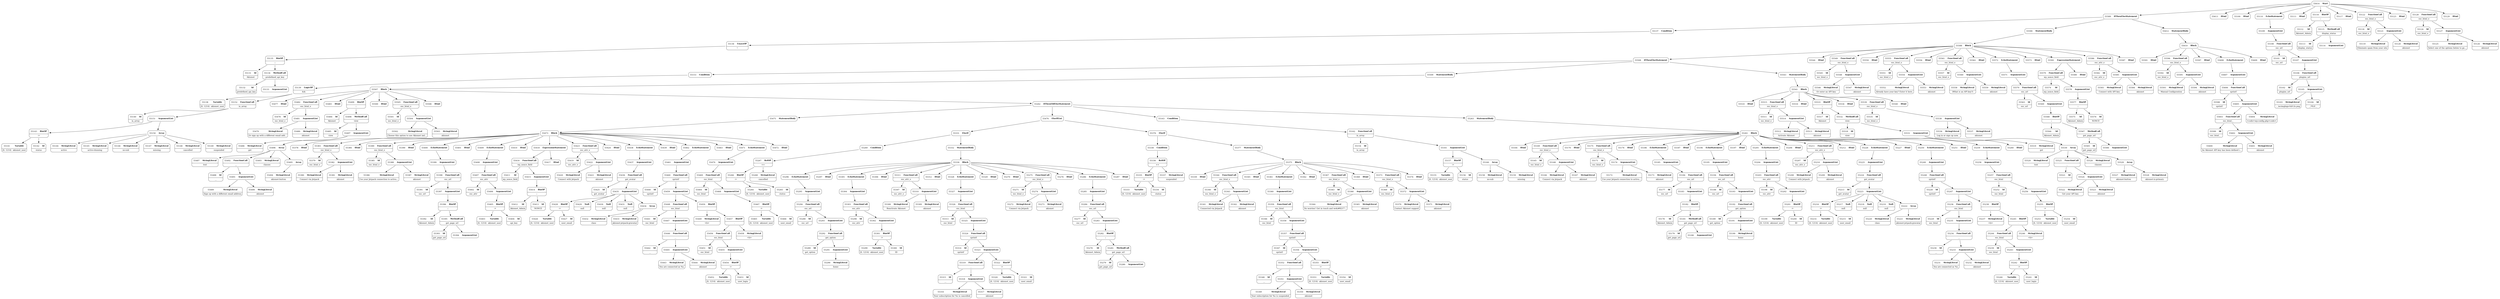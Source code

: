 digraph ast {
node [shape=none];
55296 [label=<<TABLE border='1' cellspacing='0' cellpadding='10' style='rounded' ><TR><TD border='0'>55296</TD><TD border='0'><B>EchoStatement</B></TD></TR></TABLE>>];
55296 -> 55295 [weight=2];
55297 [label=<<TABLE border='1' cellspacing='0' cellpadding='10' style='rounded' ><TR><TD border='0'>55297</TD><TD border='0'><B>Html</B></TD></TR></TABLE>>];
55298 [label=<<TABLE border='1' cellspacing='0' cellpadding='10' style='rounded' ><TR><TD border='0'>55298</TD><TD border='0'><B>Id</B></TD></TR><HR/><TR><TD border='0' cellpadding='5' colspan='2'>esc_attr</TD></TR></TABLE>>];
55299 [label=<<TABLE border='1' cellspacing='0' cellpadding='10' style='rounded' ><TR><TD border='0'>55299</TD><TD border='0'><B>Variable</B></TD></TR><HR/><TR><TD border='0' cellpadding='5'>(0, 1214)</TD><TD border='0' cellpadding='5'>akismet_user</TD></TR></TABLE>>];
55300 [label=<<TABLE border='1' cellspacing='0' cellpadding='10' style='rounded' ><TR><TD border='0'>55300</TD><TD border='0'><B>Id</B></TD></TR><HR/><TR><TD border='0' cellpadding='5' colspan='2'>ID</TD></TR></TABLE>>];
55301 [label=<<TABLE border='1' cellspacing='0' cellpadding='10' style='rounded' ><TR><TD border='0'>55301</TD><TD border='0'><B>BinOP</B></TD></TR><HR/><TR><TD border='0' cellpadding='5' colspan='2'>-&gt;</TD></TR></TABLE>>];
55301 -> 55299 [weight=2];
55301 -> 55300 [weight=2];
55302 [label=<<TABLE border='1' cellspacing='0' cellpadding='10' style='rounded' ><TR><TD border='0'>55302</TD><TD border='0'><B>ArgumentList</B></TD></TR></TABLE>>];
55302 -> 55301 [weight=2];
55303 [label=<<TABLE border='1' cellspacing='0' cellpadding='10' style='rounded' ><TR><TD border='0'>55303</TD><TD border='0'><B>FunctionCall</B></TD></TR><HR/><TR><TD border='0' cellpadding='5' colspan='2'>esc_attr</TD></TR></TABLE>>];
55303 -> 55298 [weight=2];
55303 -> 55302 [weight=2];
55304 [label=<<TABLE border='1' cellspacing='0' cellpadding='10' style='rounded' ><TR><TD border='0'>55304</TD><TD border='0'><B>ArgumentList</B></TD></TR></TABLE>>];
55304 -> 55303 [weight=2];
55305 [label=<<TABLE border='1' cellspacing='0' cellpadding='10' style='rounded' ><TR><TD border='0'>55305</TD><TD border='0'><B>EchoStatement</B></TD></TR></TABLE>>];
55305 -> 55304 [weight=2];
55306 [label=<<TABLE border='1' cellspacing='0' cellpadding='10' style='rounded' ><TR><TD border='0'>55306</TD><TD border='0'><B>Html</B></TD></TR></TABLE>>];
55307 [label=<<TABLE border='1' cellspacing='0' cellpadding='10' style='rounded' ><TR><TD border='0'>55307</TD><TD border='0'><B>Id</B></TD></TR><HR/><TR><TD border='0' cellpadding='5' colspan='2'>esc_attr_e</TD></TR></TABLE>>];
55308 [label=<<TABLE border='1' cellspacing='0' cellpadding='10' style='rounded' ><TR><TD border='0'>55308</TD><TD border='0'><B>StringLiteral</B></TD></TR><HR/><TR><TD border='0' cellpadding='5' colspan='2'>Reactivate Akismet</TD></TR></TABLE>>];
55309 [label=<<TABLE border='1' cellspacing='0' cellpadding='10' style='rounded' ><TR><TD border='0'>55309</TD><TD border='0'><B>StringLiteral</B></TD></TR><HR/><TR><TD border='0' cellpadding='5' colspan='2'>akismet</TD></TR></TABLE>>];
55310 [label=<<TABLE border='1' cellspacing='0' cellpadding='10' style='rounded' ><TR><TD border='0'>55310</TD><TD border='0'><B>ArgumentList</B></TD></TR></TABLE>>];
55310 -> 55308 [weight=2];
55310 -> 55309 [weight=2];
55311 [label=<<TABLE border='1' cellspacing='0' cellpadding='10' style='rounded' ><TR><TD border='0'>55311</TD><TD border='0'><B>FunctionCall</B></TD></TR><HR/><TR><TD border='0' cellpadding='5' colspan='2'>esc_attr_e</TD></TR></TABLE>>];
55311 -> 55307 [weight=2];
55311 -> 55310 [weight=2];
55312 [label=<<TABLE border='1' cellspacing='0' cellpadding='10' style='rounded' ><TR><TD border='0'>55312</TD><TD border='0'><B>Html</B></TD></TR></TABLE>>];
55313 [label=<<TABLE border='1' cellspacing='0' cellpadding='10' style='rounded' ><TR><TD border='0'>55313</TD><TD border='0'><B>Id</B></TD></TR><HR/><TR><TD border='0' cellpadding='5' colspan='2'>esc_html</TD></TR></TABLE>>];
55314 [label=<<TABLE border='1' cellspacing='0' cellpadding='10' style='rounded' ><TR><TD border='0'>55314</TD><TD border='0'><B>Id</B></TD></TR><HR/><TR><TD border='0' cellpadding='5' colspan='2'>sprintf</TD></TR></TABLE>>];
55315 [label=<<TABLE border='1' cellspacing='0' cellpadding='10' style='rounded' ><TR><TD border='0'>55315</TD><TD border='0'><B>Id</B></TD></TR><HR/><TR><TD border='0' cellpadding='5' colspan='2'>__</TD></TR></TABLE>>];
55316 [label=<<TABLE border='1' cellspacing='0' cellpadding='10' style='rounded' ><TR><TD border='0'>55316</TD><TD border='0'><B>StringLiteral</B></TD></TR><HR/><TR><TD border='0' cellpadding='5' colspan='2'>Your subscription for %s is cancelled.</TD></TR></TABLE>>];
55317 [label=<<TABLE border='1' cellspacing='0' cellpadding='10' style='rounded' ><TR><TD border='0'>55317</TD><TD border='0'><B>StringLiteral</B></TD></TR><HR/><TR><TD border='0' cellpadding='5' colspan='2'>akismet</TD></TR></TABLE>>];
55318 [label=<<TABLE border='1' cellspacing='0' cellpadding='10' style='rounded' ><TR><TD border='0'>55318</TD><TD border='0'><B>ArgumentList</B></TD></TR></TABLE>>];
55318 -> 55316 [weight=2];
55318 -> 55317 [weight=2];
55319 [label=<<TABLE border='1' cellspacing='0' cellpadding='10' style='rounded' ><TR><TD border='0'>55319</TD><TD border='0'><B>FunctionCall</B></TD></TR><HR/><TR><TD border='0' cellpadding='5' colspan='2'>__</TD></TR></TABLE>>];
55319 -> 55315 [weight=2];
55319 -> 55318 [weight=2];
55320 [label=<<TABLE border='1' cellspacing='0' cellpadding='10' style='rounded' ><TR><TD border='0'>55320</TD><TD border='0'><B>Variable</B></TD></TR><HR/><TR><TD border='0' cellpadding='5'>(0, 1214)</TD><TD border='0' cellpadding='5'>akismet_user</TD></TR></TABLE>>];
55321 [label=<<TABLE border='1' cellspacing='0' cellpadding='10' style='rounded' ><TR><TD border='0'>55321</TD><TD border='0'><B>Id</B></TD></TR><HR/><TR><TD border='0' cellpadding='5' colspan='2'>user_email</TD></TR></TABLE>>];
55322 [label=<<TABLE border='1' cellspacing='0' cellpadding='10' style='rounded' ><TR><TD border='0'>55322</TD><TD border='0'><B>BinOP</B></TD></TR><HR/><TR><TD border='0' cellpadding='5' colspan='2'>-&gt;</TD></TR></TABLE>>];
55322 -> 55320 [weight=2];
55322 -> 55321 [weight=2];
55323 [label=<<TABLE border='1' cellspacing='0' cellpadding='10' style='rounded' ><TR><TD border='0'>55323</TD><TD border='0'><B>ArgumentList</B></TD></TR></TABLE>>];
55323 -> 55319 [weight=2];
55323 -> 55322 [weight=2];
55324 [label=<<TABLE border='1' cellspacing='0' cellpadding='10' style='rounded' ><TR><TD border='0'>55324</TD><TD border='0'><B>FunctionCall</B></TD></TR><HR/><TR><TD border='0' cellpadding='5' colspan='2'>sprintf</TD></TR></TABLE>>];
55324 -> 55314 [weight=2];
55324 -> 55323 [weight=2];
55325 [label=<<TABLE border='1' cellspacing='0' cellpadding='10' style='rounded' ><TR><TD border='0'>55325</TD><TD border='0'><B>ArgumentList</B></TD></TR></TABLE>>];
55325 -> 55324 [weight=2];
55326 [label=<<TABLE border='1' cellspacing='0' cellpadding='10' style='rounded' ><TR><TD border='0'>55326</TD><TD border='0'><B>FunctionCall</B></TD></TR><HR/><TR><TD border='0' cellpadding='5' colspan='2'>esc_html</TD></TR></TABLE>>];
55326 -> 55313 [weight=2];
55326 -> 55325 [weight=2];
55327 [label=<<TABLE border='1' cellspacing='0' cellpadding='10' style='rounded' ><TR><TD border='0'>55327</TD><TD border='0'><B>ArgumentList</B></TD></TR></TABLE>>];
55327 -> 55326 [weight=2];
55328 [label=<<TABLE border='1' cellspacing='0' cellpadding='10' style='rounded' ><TR><TD border='0'>55328</TD><TD border='0'><B>EchoStatement</B></TD></TR></TABLE>>];
55328 -> 55327 [weight=2];
55329 [label=<<TABLE border='1' cellspacing='0' cellpadding='10' style='rounded' ><TR><TD border='0'>55329</TD><TD border='0'><B>Html</B></TD></TR></TABLE>>];
55330 [label=<<TABLE border='1' cellspacing='0' cellpadding='10' style='rounded' ><TR><TD border='0'>55330</TD><TD border='0'><B>Block</B></TD></TR></TABLE>>];
55330 -> 55270 [weight=2];
55330 -> 55275 [weight=2];
55330 -> 55276 [weight=2];
55330 -> 55286 [weight=2];
55330 -> 55287 [weight=2];
55330 -> 55296 [weight=2];
55330 -> 55297 [weight=2];
55330 -> 55305 [weight=2];
55330 -> 55306 [weight=2];
55330 -> 55311 [weight=2];
55330 -> 55312 [weight=2];
55330 -> 55328 [weight=2];
55330 -> 55329 [weight=2];
55331 [label=<<TABLE border='1' cellspacing='0' cellpadding='10' style='rounded' ><TR><TD border='0'>55331</TD><TD border='0'><B>ElseIf</B></TD></TR></TABLE>>];
55331 -> 55269 [weight=2];
55331 -> 55332 [weight=2];
55332 [label=<<TABLE border='1' cellspacing='0' cellpadding='10' style='rounded' ><TR><TD border='0'>55332</TD><TD border='0'><B>StatementBody</B></TD></TR></TABLE>>];
55332 -> 55330 [weight=2];
55333 [label=<<TABLE border='1' cellspacing='0' cellpadding='10' style='rounded' ><TR><TD border='0'>55333</TD><TD border='0'><B>Variable</B></TD></TR><HR/><TR><TD border='0' cellpadding='5'>(0, 1214)</TD><TD border='0' cellpadding='5'>akismet_user</TD></TR></TABLE>>];
55334 [label=<<TABLE border='1' cellspacing='0' cellpadding='10' style='rounded' ><TR><TD border='0'>55334</TD><TD border='0'><B>Id</B></TD></TR><HR/><TR><TD border='0' cellpadding='5' colspan='2'>status</TD></TR></TABLE>>];
55335 [label=<<TABLE border='1' cellspacing='0' cellpadding='10' style='rounded' ><TR><TD border='0'>55335</TD><TD border='0'><B>BinOP</B></TD></TR><HR/><TR><TD border='0' cellpadding='5' colspan='2'>-&gt;</TD></TR></TABLE>>];
55335 -> 55333 [weight=2];
55335 -> 55334 [weight=2];
55336 [label=<<TABLE border='1' cellspacing='0' cellpadding='10' style='rounded' ><TR><TD border='0'>55336</TD><TD border='0'><B>RelOP</B></TD></TR><HR/><TR><TD border='0' cellpadding='5' colspan='2'>==</TD></TR></TABLE>>];
55336 -> 55335 [weight=2];
55336 -> 55337 [weight=2];
55337 [label=<<TABLE border='1' cellspacing='0' cellpadding='10' style='rounded' ><TR><TD border='0'>55337</TD><TD border='0'><B>StringLiteral</B></TD></TR><HR/><TR><TD border='0' cellpadding='5' colspan='2'>suspended</TD></TR></TABLE>>];
55338 [label=<<TABLE border='1' cellspacing='0' cellpadding='10' style='rounded' ><TR><TD border='0'>55338</TD><TD border='0'><B>Condition</B></TD></TR></TABLE>>];
55338 -> 55336 [weight=2];
55339 [label=<<TABLE border='1' cellspacing='0' cellpadding='10' style='rounded' ><TR><TD border='0'>55339</TD><TD border='0'><B>Html</B></TD></TR></TABLE>>];
55340 [label=<<TABLE border='1' cellspacing='0' cellpadding='10' style='rounded' ><TR><TD border='0'>55340</TD><TD border='0'><B>Id</B></TD></TR><HR/><TR><TD border='0' cellpadding='5' colspan='2'>esc_html_e</TD></TR></TABLE>>];
55341 [label=<<TABLE border='1' cellspacing='0' cellpadding='10' style='rounded' ><TR><TD border='0'>55341</TD><TD border='0'><B>StringLiteral</B></TD></TR><HR/><TR><TD border='0' cellpadding='5' colspan='2'>Connected via Jetpack</TD></TR></TABLE>>];
55342 [label=<<TABLE border='1' cellspacing='0' cellpadding='10' style='rounded' ><TR><TD border='0'>55342</TD><TD border='0'><B>StringLiteral</B></TD></TR><HR/><TR><TD border='0' cellpadding='5' colspan='2'>akismet</TD></TR></TABLE>>];
55343 [label=<<TABLE border='1' cellspacing='0' cellpadding='10' style='rounded' ><TR><TD border='0'>55343</TD><TD border='0'><B>ArgumentList</B></TD></TR></TABLE>>];
55343 -> 55341 [weight=2];
55343 -> 55342 [weight=2];
55344 [label=<<TABLE border='1' cellspacing='0' cellpadding='10' style='rounded' ><TR><TD border='0'>55344</TD><TD border='0'><B>FunctionCall</B></TD></TR><HR/><TR><TD border='0' cellpadding='5' colspan='2'>esc_html_e</TD></TR></TABLE>>];
55344 -> 55340 [weight=2];
55344 -> 55343 [weight=2];
55345 [label=<<TABLE border='1' cellspacing='0' cellpadding='10' style='rounded' ><TR><TD border='0'>55345</TD><TD border='0'><B>Html</B></TD></TR></TABLE>>];
55346 [label=<<TABLE border='1' cellspacing='0' cellpadding='10' style='rounded' ><TR><TD border='0'>55346</TD><TD border='0'><B>Id</B></TD></TR><HR/><TR><TD border='0' cellpadding='5' colspan='2'>esc_html</TD></TR></TABLE>>];
55347 [label=<<TABLE border='1' cellspacing='0' cellpadding='10' style='rounded' ><TR><TD border='0'>55347</TD><TD border='0'><B>Id</B></TD></TR><HR/><TR><TD border='0' cellpadding='5' colspan='2'>sprintf</TD></TR></TABLE>>];
55348 [label=<<TABLE border='1' cellspacing='0' cellpadding='10' style='rounded' ><TR><TD border='0'>55348</TD><TD border='0'><B>Id</B></TD></TR><HR/><TR><TD border='0' cellpadding='5' colspan='2'>__</TD></TR></TABLE>>];
55349 [label=<<TABLE border='1' cellspacing='0' cellpadding='10' style='rounded' ><TR><TD border='0'>55349</TD><TD border='0'><B>StringLiteral</B></TD></TR><HR/><TR><TD border='0' cellpadding='5' colspan='2'>Your subscription for %s is suspended.</TD></TR></TABLE>>];
55350 [label=<<TABLE border='1' cellspacing='0' cellpadding='10' style='rounded' ><TR><TD border='0'>55350</TD><TD border='0'><B>StringLiteral</B></TD></TR><HR/><TR><TD border='0' cellpadding='5' colspan='2'>akismet</TD></TR></TABLE>>];
55351 [label=<<TABLE border='1' cellspacing='0' cellpadding='10' style='rounded' ><TR><TD border='0'>55351</TD><TD border='0'><B>ArgumentList</B></TD></TR></TABLE>>];
55351 -> 55349 [weight=2];
55351 -> 55350 [weight=2];
55352 [label=<<TABLE border='1' cellspacing='0' cellpadding='10' style='rounded' ><TR><TD border='0'>55352</TD><TD border='0'><B>FunctionCall</B></TD></TR><HR/><TR><TD border='0' cellpadding='5' colspan='2'>__</TD></TR></TABLE>>];
55352 -> 55348 [weight=2];
55352 -> 55351 [weight=2];
55353 [label=<<TABLE border='1' cellspacing='0' cellpadding='10' style='rounded' ><TR><TD border='0'>55353</TD><TD border='0'><B>Variable</B></TD></TR><HR/><TR><TD border='0' cellpadding='5'>(0, 1214)</TD><TD border='0' cellpadding='5'>akismet_user</TD></TR></TABLE>>];
55354 [label=<<TABLE border='1' cellspacing='0' cellpadding='10' style='rounded' ><TR><TD border='0'>55354</TD><TD border='0'><B>Id</B></TD></TR><HR/><TR><TD border='0' cellpadding='5' colspan='2'>user_email</TD></TR></TABLE>>];
55355 [label=<<TABLE border='1' cellspacing='0' cellpadding='10' style='rounded' ><TR><TD border='0'>55355</TD><TD border='0'><B>BinOP</B></TD></TR><HR/><TR><TD border='0' cellpadding='5' colspan='2'>-&gt;</TD></TR></TABLE>>];
55355 -> 55353 [weight=2];
55355 -> 55354 [weight=2];
55356 [label=<<TABLE border='1' cellspacing='0' cellpadding='10' style='rounded' ><TR><TD border='0'>55356</TD><TD border='0'><B>ArgumentList</B></TD></TR></TABLE>>];
55356 -> 55352 [weight=2];
55356 -> 55355 [weight=2];
55357 [label=<<TABLE border='1' cellspacing='0' cellpadding='10' style='rounded' ><TR><TD border='0'>55357</TD><TD border='0'><B>FunctionCall</B></TD></TR><HR/><TR><TD border='0' cellpadding='5' colspan='2'>sprintf</TD></TR></TABLE>>];
55357 -> 55347 [weight=2];
55357 -> 55356 [weight=2];
55358 [label=<<TABLE border='1' cellspacing='0' cellpadding='10' style='rounded' ><TR><TD border='0'>55358</TD><TD border='0'><B>ArgumentList</B></TD></TR></TABLE>>];
55358 -> 55357 [weight=2];
55359 [label=<<TABLE border='1' cellspacing='0' cellpadding='10' style='rounded' ><TR><TD border='0'>55359</TD><TD border='0'><B>FunctionCall</B></TD></TR><HR/><TR><TD border='0' cellpadding='5' colspan='2'>esc_html</TD></TR></TABLE>>];
55359 -> 55346 [weight=2];
55359 -> 55358 [weight=2];
55360 [label=<<TABLE border='1' cellspacing='0' cellpadding='10' style='rounded' ><TR><TD border='0'>55360</TD><TD border='0'><B>ArgumentList</B></TD></TR></TABLE>>];
55360 -> 55359 [weight=2];
55361 [label=<<TABLE border='1' cellspacing='0' cellpadding='10' style='rounded' ><TR><TD border='0'>55361</TD><TD border='0'><B>EchoStatement</B></TD></TR></TABLE>>];
55361 -> 55360 [weight=2];
55362 [label=<<TABLE border='1' cellspacing='0' cellpadding='10' style='rounded' ><TR><TD border='0'>55362</TD><TD border='0'><B>Html</B></TD></TR></TABLE>>];
55363 [label=<<TABLE border='1' cellspacing='0' cellpadding='10' style='rounded' ><TR><TD border='0'>55363</TD><TD border='0'><B>Id</B></TD></TR><HR/><TR><TD border='0' cellpadding='5' colspan='2'>esc_html_e</TD></TR></TABLE>>];
55364 [label=<<TABLE border='1' cellspacing='0' cellpadding='10' style='rounded' ><TR><TD border='0'>55364</TD><TD border='0'><B>StringLiteral</B></TD></TR><HR/><TR><TD border='0' cellpadding='5' colspan='2'>No worries! Get in touch and we&amp;#8217...</TD></TR></TABLE>>];
55365 [label=<<TABLE border='1' cellspacing='0' cellpadding='10' style='rounded' ><TR><TD border='0'>55365</TD><TD border='0'><B>StringLiteral</B></TD></TR><HR/><TR><TD border='0' cellpadding='5' colspan='2'>akismet</TD></TR></TABLE>>];
55366 [label=<<TABLE border='1' cellspacing='0' cellpadding='10' style='rounded' ><TR><TD border='0'>55366</TD><TD border='0'><B>ArgumentList</B></TD></TR></TABLE>>];
55366 -> 55364 [weight=2];
55366 -> 55365 [weight=2];
55367 [label=<<TABLE border='1' cellspacing='0' cellpadding='10' style='rounded' ><TR><TD border='0'>55367</TD><TD border='0'><B>FunctionCall</B></TD></TR><HR/><TR><TD border='0' cellpadding='5' colspan='2'>esc_html_e</TD></TR></TABLE>>];
55367 -> 55363 [weight=2];
55367 -> 55366 [weight=2];
55368 [label=<<TABLE border='1' cellspacing='0' cellpadding='10' style='rounded' ><TR><TD border='0'>55368</TD><TD border='0'><B>Html</B></TD></TR></TABLE>>];
55369 [label=<<TABLE border='1' cellspacing='0' cellpadding='10' style='rounded' ><TR><TD border='0'>55369</TD><TD border='0'><B>Id</B></TD></TR><HR/><TR><TD border='0' cellpadding='5' colspan='2'>esc_html_e</TD></TR></TABLE>>];
55370 [label=<<TABLE border='1' cellspacing='0' cellpadding='10' style='rounded' ><TR><TD border='0'>55370</TD><TD border='0'><B>StringLiteral</B></TD></TR><HR/><TR><TD border='0' cellpadding='5' colspan='2'>Contact Akismet support</TD></TR></TABLE>>];
55371 [label=<<TABLE border='1' cellspacing='0' cellpadding='10' style='rounded' ><TR><TD border='0'>55371</TD><TD border='0'><B>StringLiteral</B></TD></TR><HR/><TR><TD border='0' cellpadding='5' colspan='2'>akismet</TD></TR></TABLE>>];
55372 [label=<<TABLE border='1' cellspacing='0' cellpadding='10' style='rounded' ><TR><TD border='0'>55372</TD><TD border='0'><B>ArgumentList</B></TD></TR></TABLE>>];
55372 -> 55370 [weight=2];
55372 -> 55371 [weight=2];
55373 [label=<<TABLE border='1' cellspacing='0' cellpadding='10' style='rounded' ><TR><TD border='0'>55373</TD><TD border='0'><B>FunctionCall</B></TD></TR><HR/><TR><TD border='0' cellpadding='5' colspan='2'>esc_html_e</TD></TR></TABLE>>];
55373 -> 55369 [weight=2];
55373 -> 55372 [weight=2];
55374 [label=<<TABLE border='1' cellspacing='0' cellpadding='10' style='rounded' ><TR><TD border='0'>55374</TD><TD border='0'><B>Html</B></TD></TR></TABLE>>];
55375 [label=<<TABLE border='1' cellspacing='0' cellpadding='10' style='rounded' ><TR><TD border='0'>55375</TD><TD border='0'><B>Block</B></TD></TR></TABLE>>];
55375 -> 55339 [weight=2];
55375 -> 55344 [weight=2];
55375 -> 55345 [weight=2];
55375 -> 55361 [weight=2];
55375 -> 55362 [weight=2];
55375 -> 55367 [weight=2];
55375 -> 55368 [weight=2];
55375 -> 55373 [weight=2];
55375 -> 55374 [weight=2];
55376 [label=<<TABLE border='1' cellspacing='0' cellpadding='10' style='rounded' ><TR><TD border='0'>55376</TD><TD border='0'><B>ElseIf</B></TD></TR></TABLE>>];
55376 -> 55338 [weight=2];
55376 -> 55377 [weight=2];
55377 [label=<<TABLE border='1' cellspacing='0' cellpadding='10' style='rounded' ><TR><TD border='0'>55377</TD><TD border='0'><B>StatementBody</B></TD></TR></TABLE>>];
55377 -> 55375 [weight=2];
55378 [label=<<TABLE border='1' cellspacing='0' cellpadding='10' style='rounded' ><TR><TD border='0'>55378</TD><TD border='0'><B>Html</B></TD></TR></TABLE>>];
55379 [label=<<TABLE border='1' cellspacing='0' cellpadding='10' style='rounded' ><TR><TD border='0'>55379</TD><TD border='0'><B>Id</B></TD></TR><HR/><TR><TD border='0' cellpadding='5' colspan='2'>esc_html_e</TD></TR></TABLE>>];
55380 [label=<<TABLE border='1' cellspacing='0' cellpadding='10' style='rounded' ><TR><TD border='0'>55380</TD><TD border='0'><B>StringLiteral</B></TD></TR><HR/><TR><TD border='0' cellpadding='5' colspan='2'>Connect via Jetpack</TD></TR></TABLE>>];
55381 [label=<<TABLE border='1' cellspacing='0' cellpadding='10' style='rounded' ><TR><TD border='0'>55381</TD><TD border='0'><B>StringLiteral</B></TD></TR><HR/><TR><TD border='0' cellpadding='5' colspan='2'>akismet</TD></TR></TABLE>>];
55382 [label=<<TABLE border='1' cellspacing='0' cellpadding='10' style='rounded' ><TR><TD border='0'>55382</TD><TD border='0'><B>ArgumentList</B></TD></TR></TABLE>>];
55382 -> 55380 [weight=2];
55382 -> 55381 [weight=2];
55383 [label=<<TABLE border='1' cellspacing='0' cellpadding='10' style='rounded' ><TR><TD border='0'>55383</TD><TD border='0'><B>FunctionCall</B></TD></TR><HR/><TR><TD border='0' cellpadding='5' colspan='2'>esc_html_e</TD></TR></TABLE>>];
55383 -> 55379 [weight=2];
55383 -> 55382 [weight=2];
55384 [label=<<TABLE border='1' cellspacing='0' cellpadding='10' style='rounded' ><TR><TD border='0'>55384</TD><TD border='0'><B>Html</B></TD></TR></TABLE>>];
55385 [label=<<TABLE border='1' cellspacing='0' cellpadding='10' style='rounded' ><TR><TD border='0'>55385</TD><TD border='0'><B>Id</B></TD></TR><HR/><TR><TD border='0' cellpadding='5' colspan='2'>esc_html_e</TD></TR></TABLE>>];
55386 [label=<<TABLE border='1' cellspacing='0' cellpadding='10' style='rounded' ><TR><TD border='0'>55386</TD><TD border='0'><B>StringLiteral</B></TD></TR><HR/><TR><TD border='0' cellpadding='5' colspan='2'>Use your Jetpack connection to activa...</TD></TR></TABLE>>];
55387 [label=<<TABLE border='1' cellspacing='0' cellpadding='10' style='rounded' ><TR><TD border='0'>55387</TD><TD border='0'><B>StringLiteral</B></TD></TR><HR/><TR><TD border='0' cellpadding='5' colspan='2'>akismet</TD></TR></TABLE>>];
55388 [label=<<TABLE border='1' cellspacing='0' cellpadding='10' style='rounded' ><TR><TD border='0'>55388</TD><TD border='0'><B>ArgumentList</B></TD></TR></TABLE>>];
55388 -> 55386 [weight=2];
55388 -> 55387 [weight=2];
55389 [label=<<TABLE border='1' cellspacing='0' cellpadding='10' style='rounded' ><TR><TD border='0'>55389</TD><TD border='0'><B>FunctionCall</B></TD></TR><HR/><TR><TD border='0' cellpadding='5' colspan='2'>esc_html_e</TD></TR></TABLE>>];
55389 -> 55385 [weight=2];
55389 -> 55388 [weight=2];
55390 [label=<<TABLE border='1' cellspacing='0' cellpadding='10' style='rounded' ><TR><TD border='0'>55390</TD><TD border='0'><B>Html</B></TD></TR></TABLE>>];
55391 [label=<<TABLE border='1' cellspacing='0' cellpadding='10' style='rounded' ><TR><TD border='0'>55391</TD><TD border='0'><B>Id</B></TD></TR><HR/><TR><TD border='0' cellpadding='5' colspan='2'>esc_url</TD></TR></TABLE>>];
55392 [label=<<TABLE border='1' cellspacing='0' cellpadding='10' style='rounded' ><TR><TD border='0'>55392</TD><TD border='0'><B>Id</B></TD></TR><HR/><TR><TD border='0' cellpadding='5' colspan='2'>Akismet_Admin</TD></TR></TABLE>>];
55393 [label=<<TABLE border='1' cellspacing='0' cellpadding='10' style='rounded' ><TR><TD border='0'>55393</TD><TD border='0'><B>Id</B></TD></TR><HR/><TR><TD border='0' cellpadding='5' colspan='2'>get_page_url</TD></TR></TABLE>>];
55394 [label=<<TABLE border='1' cellspacing='0' cellpadding='10' style='rounded' ><TR><TD border='0'>55394</TD><TD border='0'><B>ArgumentList</B></TD></TR></TABLE>>];
55395 [label=<<TABLE border='1' cellspacing='0' cellpadding='10' style='rounded' ><TR><TD border='0'>55395</TD><TD border='0'><B>MethodCall</B></TD></TR><HR/><TR><TD border='0' cellpadding='5' colspan='2'>get_page_url</TD></TR></TABLE>>];
55395 -> 55393 [weight=2];
55395 -> 55394 [weight=2];
55396 [label=<<TABLE border='1' cellspacing='0' cellpadding='10' style='rounded' ><TR><TD border='0'>55396</TD><TD border='0'><B>BinOP</B></TD></TR><HR/><TR><TD border='0' cellpadding='5' colspan='2'>::</TD></TR></TABLE>>];
55396 -> 55392 [weight=2];
55396 -> 55395 [weight=2];
55397 [label=<<TABLE border='1' cellspacing='0' cellpadding='10' style='rounded' ><TR><TD border='0'>55397</TD><TD border='0'><B>ArgumentList</B></TD></TR></TABLE>>];
55397 -> 55396 [weight=2];
55398 [label=<<TABLE border='1' cellspacing='0' cellpadding='10' style='rounded' ><TR><TD border='0'>55398</TD><TD border='0'><B>FunctionCall</B></TD></TR><HR/><TR><TD border='0' cellpadding='5' colspan='2'>esc_url</TD></TR></TABLE>>];
55398 -> 55391 [weight=2];
55398 -> 55397 [weight=2];
55399 [label=<<TABLE border='1' cellspacing='0' cellpadding='10' style='rounded' ><TR><TD border='0'>55399</TD><TD border='0'><B>ArgumentList</B></TD></TR></TABLE>>];
55399 -> 55398 [weight=2];
55400 [label=<<TABLE border='1' cellspacing='0' cellpadding='10' style='rounded' ><TR><TD border='0'>55400</TD><TD border='0'><B>EchoStatement</B></TD></TR></TABLE>>];
55400 -> 55399 [weight=2];
55401 [label=<<TABLE border='1' cellspacing='0' cellpadding='10' style='rounded' ><TR><TD border='0'>55401</TD><TD border='0'><B>Html</B></TD></TR></TABLE>>];
55402 [label=<<TABLE border='1' cellspacing='0' cellpadding='10' style='rounded' ><TR><TD border='0'>55402</TD><TD border='0'><B>Id</B></TD></TR><HR/><TR><TD border='0' cellpadding='5' colspan='2'>esc_attr</TD></TR></TABLE>>];
55403 [label=<<TABLE border='1' cellspacing='0' cellpadding='10' style='rounded' ><TR><TD border='0'>55403</TD><TD border='0'><B>Variable</B></TD></TR><HR/><TR><TD border='0' cellpadding='5'>(0, 1214)</TD><TD border='0' cellpadding='5'>akismet_user</TD></TR></TABLE>>];
55404 [label=<<TABLE border='1' cellspacing='0' cellpadding='10' style='rounded' ><TR><TD border='0'>55404</TD><TD border='0'><B>Id</B></TD></TR><HR/><TR><TD border='0' cellpadding='5' colspan='2'>api_key</TD></TR></TABLE>>];
55405 [label=<<TABLE border='1' cellspacing='0' cellpadding='10' style='rounded' ><TR><TD border='0'>55405</TD><TD border='0'><B>BinOP</B></TD></TR><HR/><TR><TD border='0' cellpadding='5' colspan='2'>-&gt;</TD></TR></TABLE>>];
55405 -> 55403 [weight=2];
55405 -> 55404 [weight=2];
55406 [label=<<TABLE border='1' cellspacing='0' cellpadding='10' style='rounded' ><TR><TD border='0'>55406</TD><TD border='0'><B>ArgumentList</B></TD></TR></TABLE>>];
55406 -> 55405 [weight=2];
55407 [label=<<TABLE border='1' cellspacing='0' cellpadding='10' style='rounded' ><TR><TD border='0'>55407</TD><TD border='0'><B>FunctionCall</B></TD></TR><HR/><TR><TD border='0' cellpadding='5' colspan='2'>esc_attr</TD></TR></TABLE>>];
55407 -> 55402 [weight=2];
55407 -> 55406 [weight=2];
55408 [label=<<TABLE border='1' cellspacing='0' cellpadding='10' style='rounded' ><TR><TD border='0'>55408</TD><TD border='0'><B>ArgumentList</B></TD></TR></TABLE>>];
55408 -> 55407 [weight=2];
55409 [label=<<TABLE border='1' cellspacing='0' cellpadding='10' style='rounded' ><TR><TD border='0'>55409</TD><TD border='0'><B>EchoStatement</B></TD></TR></TABLE>>];
55409 -> 55408 [weight=2];
55410 [label=<<TABLE border='1' cellspacing='0' cellpadding='10' style='rounded' ><TR><TD border='0'>55410</TD><TD border='0'><B>Html</B></TD></TR></TABLE>>];
55411 [label=<<TABLE border='1' cellspacing='0' cellpadding='10' style='rounded' ><TR><TD border='0'>55411</TD><TD border='0'><B>Id</B></TD></TR><HR/><TR><TD border='0' cellpadding='5' colspan='2'>wp_nonce_field</TD></TR></TABLE>>];
55412 [label=<<TABLE border='1' cellspacing='0' cellpadding='10' style='rounded' ><TR><TD border='0'>55412</TD><TD border='0'><B>Id</B></TD></TR><HR/><TR><TD border='0' cellpadding='5' colspan='2'>Akismet_Admin</TD></TR></TABLE>>];
55413 [label=<<TABLE border='1' cellspacing='0' cellpadding='10' style='rounded' ><TR><TD border='0'>55413</TD><TD border='0'><B>Id</B></TD></TR><HR/><TR><TD border='0' cellpadding='5' colspan='2'>NONCE</TD></TR></TABLE>>];
55414 [label=<<TABLE border='1' cellspacing='0' cellpadding='10' style='rounded' ><TR><TD border='0'>55414</TD><TD border='0'><B>BinOP</B></TD></TR><HR/><TR><TD border='0' cellpadding='5' colspan='2'>::</TD></TR></TABLE>>];
55414 -> 55412 [weight=2];
55414 -> 55413 [weight=2];
55415 [label=<<TABLE border='1' cellspacing='0' cellpadding='10' style='rounded' ><TR><TD border='0'>55415</TD><TD border='0'><B>ArgumentList</B></TD></TR></TABLE>>];
55415 -> 55414 [weight=2];
55416 [label=<<TABLE border='1' cellspacing='0' cellpadding='10' style='rounded' ><TR><TD border='0'>55416</TD><TD border='0'><B>FunctionCall</B></TD></TR><HR/><TR><TD border='0' cellpadding='5' colspan='2'>wp_nonce_field</TD></TR></TABLE>>];
55416 -> 55411 [weight=2];
55416 -> 55415 [weight=2];
55417 [label=<<TABLE border='1' cellspacing='0' cellpadding='10' style='rounded' ><TR><TD border='0'>55417</TD><TD border='0'><B>Html</B></TD></TR></TABLE>>];
55418 [label=<<TABLE border='1' cellspacing='0' cellpadding='10' style='rounded' ><TR><TD border='0'>55418</TD><TD border='0'><B>ExpressionStatement</B></TD></TR></TABLE>>];
55418 -> 55416 [weight=2];
55418 -> 55417 [weight=2];
55419 [label=<<TABLE border='1' cellspacing='0' cellpadding='10' style='rounded' ><TR><TD border='0'>55419</TD><TD border='0'><B>Id</B></TD></TR><HR/><TR><TD border='0' cellpadding='5' colspan='2'>esc_attr_e</TD></TR></TABLE>>];
55420 [label=<<TABLE border='1' cellspacing='0' cellpadding='10' style='rounded' ><TR><TD border='0'>55420</TD><TD border='0'><B>StringLiteral</B></TD></TR><HR/><TR><TD border='0' cellpadding='5' colspan='2'>Connect with Jetpack</TD></TR></TABLE>>];
55421 [label=<<TABLE border='1' cellspacing='0' cellpadding='10' style='rounded' ><TR><TD border='0'>55421</TD><TD border='0'><B>StringLiteral</B></TD></TR><HR/><TR><TD border='0' cellpadding='5' colspan='2'>akismet</TD></TR></TABLE>>];
55422 [label=<<TABLE border='1' cellspacing='0' cellpadding='10' style='rounded' ><TR><TD border='0'>55422</TD><TD border='0'><B>ArgumentList</B></TD></TR></TABLE>>];
55422 -> 55420 [weight=2];
55422 -> 55421 [weight=2];
55423 [label=<<TABLE border='1' cellspacing='0' cellpadding='10' style='rounded' ><TR><TD border='0'>55423</TD><TD border='0'><B>FunctionCall</B></TD></TR><HR/><TR><TD border='0' cellpadding='5' colspan='2'>esc_attr_e</TD></TR></TABLE>>];
55423 -> 55419 [weight=2];
55423 -> 55422 [weight=2];
55424 [label=<<TABLE border='1' cellspacing='0' cellpadding='10' style='rounded' ><TR><TD border='0'>55424</TD><TD border='0'><B>Html</B></TD></TR></TABLE>>];
55425 [label=<<TABLE border='1' cellspacing='0' cellpadding='10' style='rounded' ><TR><TD border='0'>55425</TD><TD border='0'><B>Id</B></TD></TR><HR/><TR><TD border='0' cellpadding='5' colspan='2'>get_avatar</TD></TR></TABLE>>];
55426 [label=<<TABLE border='1' cellspacing='0' cellpadding='10' style='rounded' ><TR><TD border='0'>55426</TD><TD border='0'><B>Variable</B></TD></TR><HR/><TR><TD border='0' cellpadding='5'>(0, 1214)</TD><TD border='0' cellpadding='5'>akismet_user</TD></TR></TABLE>>];
55427 [label=<<TABLE border='1' cellspacing='0' cellpadding='10' style='rounded' ><TR><TD border='0'>55427</TD><TD border='0'><B>Id</B></TD></TR><HR/><TR><TD border='0' cellpadding='5' colspan='2'>user_email</TD></TR></TABLE>>];
55428 [label=<<TABLE border='1' cellspacing='0' cellpadding='10' style='rounded' ><TR><TD border='0'>55428</TD><TD border='0'><B>BinOP</B></TD></TR><HR/><TR><TD border='0' cellpadding='5' colspan='2'>-&gt;</TD></TR></TABLE>>];
55428 -> 55426 [weight=2];
55428 -> 55427 [weight=2];
55429 [label=<<TABLE border='1' cellspacing='0' cellpadding='10' style='rounded' ><TR><TD border='0'>55429</TD><TD border='0'><B>Null</B></TD></TR><HR/><TR><TD border='0' cellpadding='5' colspan='2'>null</TD></TR></TABLE>>];
55430 [label=<<TABLE border='1' cellspacing='0' cellpadding='10' style='rounded' ><TR><TD border='0'>55430</TD><TD border='0'><B>Null</B></TD></TR><HR/><TR><TD border='0' cellpadding='5' colspan='2'>null</TD></TR></TABLE>>];
55431 [label=<<TABLE border='1' cellspacing='0' cellpadding='10' style='rounded' ><TR><TD border='0'>55431</TD><TD border='0'><B>Null</B></TD></TR><HR/><TR><TD border='0' cellpadding='5' colspan='2'>null</TD></TR></TABLE>>];
55432 [label=<<TABLE border='1' cellspacing='0' cellpadding='10' style='rounded' ><TR><TD border='0'>55432</TD><TD border='0'><B>StringLiteral</B></TD></TR><HR/><TR><TD border='0' cellpadding='5' colspan='2'>class</TD></TR></TABLE>>];
55433 [label=<<TABLE border='1' cellspacing='0' cellpadding='10' style='rounded' ><TR><TD border='0'>55433</TD><TD border='0'><B>StringLiteral</B></TD></TR><HR/><TR><TD border='0' cellpadding='5' colspan='2'>akismet-jetpack-gravatar</TD></TR></TABLE>>];
55434 [label=<<TABLE border='1' cellspacing='0' cellpadding='10' style='rounded' ><TR><TD border='0'>55434</TD><TD border='0'><B>Array</B></TD></TR></TABLE>>];
55434 -> 55432 [weight=2];
55434 -> 55433 [weight=2];
55435 [label=<<TABLE border='1' cellspacing='0' cellpadding='10' style='rounded' ><TR><TD border='0'>55435</TD><TD border='0'><B>ArgumentList</B></TD></TR></TABLE>>];
55435 -> 55428 [weight=2];
55435 -> 55429 [weight=2];
55435 -> 55430 [weight=2];
55435 -> 55431 [weight=2];
55435 -> 55434 [weight=2];
55436 [label=<<TABLE border='1' cellspacing='0' cellpadding='10' style='rounded' ><TR><TD border='0'>55436</TD><TD border='0'><B>FunctionCall</B></TD></TR><HR/><TR><TD border='0' cellpadding='5' colspan='2'>get_avatar</TD></TR></TABLE>>];
55436 -> 55425 [weight=2];
55436 -> 55435 [weight=2];
55437 [label=<<TABLE border='1' cellspacing='0' cellpadding='10' style='rounded' ><TR><TD border='0'>55437</TD><TD border='0'><B>ArgumentList</B></TD></TR></TABLE>>];
55437 -> 55436 [weight=2];
55438 [label=<<TABLE border='1' cellspacing='0' cellpadding='10' style='rounded' ><TR><TD border='0'>55438</TD><TD border='0'><B>EchoStatement</B></TD></TR></TABLE>>];
55438 -> 55437 [weight=2];
55439 [label=<<TABLE border='1' cellspacing='0' cellpadding='10' style='rounded' ><TR><TD border='0'>55439</TD><TD border='0'><B>Html</B></TD></TR></TABLE>>];
55440 [label=<<TABLE border='1' cellspacing='0' cellpadding='10' style='rounded' ><TR><TD border='0'>55440</TD><TD border='0'><B>Id</B></TD></TR><HR/><TR><TD border='0' cellpadding='5' colspan='2'>sprintf</TD></TR></TABLE>>];
55441 [label=<<TABLE border='1' cellspacing='0' cellpadding='10' style='rounded' ><TR><TD border='0'>55441</TD><TD border='0'><B>Id</B></TD></TR><HR/><TR><TD border='0' cellpadding='5' colspan='2'>esc_html</TD></TR></TABLE>>];
55442 [label=<<TABLE border='1' cellspacing='0' cellpadding='10' style='rounded' ><TR><TD border='0'>55442</TD><TD border='0'><B>Id</B></TD></TR><HR/><TR><TD border='0' cellpadding='5' colspan='2'>__</TD></TR></TABLE>>];
55443 [label=<<TABLE border='1' cellspacing='0' cellpadding='10' style='rounded' ><TR><TD border='0'>55443</TD><TD border='0'><B>StringLiteral</B></TD></TR><HR/><TR><TD border='0' cellpadding='5' colspan='2'>You are connected as %s.</TD></TR></TABLE>>];
55444 [label=<<TABLE border='1' cellspacing='0' cellpadding='10' style='rounded' ><TR><TD border='0'>55444</TD><TD border='0'><B>StringLiteral</B></TD></TR><HR/><TR><TD border='0' cellpadding='5' colspan='2'>akismet</TD></TR></TABLE>>];
55445 [label=<<TABLE border='1' cellspacing='0' cellpadding='10' style='rounded' ><TR><TD border='0'>55445</TD><TD border='0'><B>ArgumentList</B></TD></TR></TABLE>>];
55445 -> 55443 [weight=2];
55445 -> 55444 [weight=2];
55446 [label=<<TABLE border='1' cellspacing='0' cellpadding='10' style='rounded' ><TR><TD border='0'>55446</TD><TD border='0'><B>FunctionCall</B></TD></TR><HR/><TR><TD border='0' cellpadding='5' colspan='2'>__</TD></TR></TABLE>>];
55446 -> 55442 [weight=2];
55446 -> 55445 [weight=2];
55447 [label=<<TABLE border='1' cellspacing='0' cellpadding='10' style='rounded' ><TR><TD border='0'>55447</TD><TD border='0'><B>ArgumentList</B></TD></TR></TABLE>>];
55447 -> 55446 [weight=2];
55448 [label=<<TABLE border='1' cellspacing='0' cellpadding='10' style='rounded' ><TR><TD border='0'>55448</TD><TD border='0'><B>FunctionCall</B></TD></TR><HR/><TR><TD border='0' cellpadding='5' colspan='2'>esc_html</TD></TR></TABLE>>];
55448 -> 55441 [weight=2];
55448 -> 55447 [weight=2];
55449 [label=<<TABLE border='1' cellspacing='0' cellpadding='10' style='rounded' ><TR><TD border='0'>55449</TD><TD border='0'><B>StringLiteral</B></TD></TR><HR/><TR><TD border='0' cellpadding='5' colspan='2'>&lt;b&gt;</TD></TR></TABLE>>];
55450 [label=<<TABLE border='1' cellspacing='0' cellpadding='10' style='rounded' ><TR><TD border='0'>55450</TD><TD border='0'><B>BinOP</B></TD></TR><HR/><TR><TD border='0' cellpadding='5' colspan='2'>.</TD></TR></TABLE>>];
55450 -> 55449 [weight=2];
55450 -> 55457 [weight=2];
55451 [label=<<TABLE border='1' cellspacing='0' cellpadding='10' style='rounded' ><TR><TD border='0'>55451</TD><TD border='0'><B>Id</B></TD></TR><HR/><TR><TD border='0' cellpadding='5' colspan='2'>esc_html</TD></TR></TABLE>>];
55452 [label=<<TABLE border='1' cellspacing='0' cellpadding='10' style='rounded' ><TR><TD border='0'>55452</TD><TD border='0'><B>Variable</B></TD></TR><HR/><TR><TD border='0' cellpadding='5'>(0, 1214)</TD><TD border='0' cellpadding='5'>akismet_user</TD></TR></TABLE>>];
55453 [label=<<TABLE border='1' cellspacing='0' cellpadding='10' style='rounded' ><TR><TD border='0'>55453</TD><TD border='0'><B>Id</B></TD></TR><HR/><TR><TD border='0' cellpadding='5' colspan='2'>user_login</TD></TR></TABLE>>];
55454 [label=<<TABLE border='1' cellspacing='0' cellpadding='10' style='rounded' ><TR><TD border='0'>55454</TD><TD border='0'><B>BinOP</B></TD></TR><HR/><TR><TD border='0' cellpadding='5' colspan='2'>-&gt;</TD></TR></TABLE>>];
55454 -> 55452 [weight=2];
55454 -> 55453 [weight=2];
55455 [label=<<TABLE border='1' cellspacing='0' cellpadding='10' style='rounded' ><TR><TD border='0'>55455</TD><TD border='0'><B>ArgumentList</B></TD></TR></TABLE>>];
55455 -> 55454 [weight=2];
55456 [label=<<TABLE border='1' cellspacing='0' cellpadding='10' style='rounded' ><TR><TD border='0'>55456</TD><TD border='0'><B>FunctionCall</B></TD></TR><HR/><TR><TD border='0' cellpadding='5' colspan='2'>esc_html</TD></TR></TABLE>>];
55456 -> 55451 [weight=2];
55456 -> 55455 [weight=2];
55457 [label=<<TABLE border='1' cellspacing='0' cellpadding='10' style='rounded' ><TR><TD border='0'>55457</TD><TD border='0'><B>BinOP</B></TD></TR><HR/><TR><TD border='0' cellpadding='5' colspan='2'>.</TD></TR></TABLE>>];
55457 -> 55456 [weight=2];
55457 -> 55458 [weight=2];
55458 [label=<<TABLE border='1' cellspacing='0' cellpadding='10' style='rounded' ><TR><TD border='0'>55458</TD><TD border='0'><B>StringLiteral</B></TD></TR><HR/><TR><TD border='0' cellpadding='5' colspan='2'>&lt;b&gt;</TD></TR></TABLE>>];
55459 [label=<<TABLE border='1' cellspacing='0' cellpadding='10' style='rounded' ><TR><TD border='0'>55459</TD><TD border='0'><B>ArgumentList</B></TD></TR></TABLE>>];
55459 -> 55448 [weight=2];
55459 -> 55450 [weight=2];
55460 [label=<<TABLE border='1' cellspacing='0' cellpadding='10' style='rounded' ><TR><TD border='0'>55460</TD><TD border='0'><B>FunctionCall</B></TD></TR><HR/><TR><TD border='0' cellpadding='5' colspan='2'>sprintf</TD></TR></TABLE>>];
55460 -> 55440 [weight=2];
55460 -> 55459 [weight=2];
55461 [label=<<TABLE border='1' cellspacing='0' cellpadding='10' style='rounded' ><TR><TD border='0'>55461</TD><TD border='0'><B>ArgumentList</B></TD></TR></TABLE>>];
55461 -> 55460 [weight=2];
55462 [label=<<TABLE border='1' cellspacing='0' cellpadding='10' style='rounded' ><TR><TD border='0'>55462</TD><TD border='0'><B>EchoStatement</B></TD></TR></TABLE>>];
55462 -> 55461 [weight=2];
55463 [label=<<TABLE border='1' cellspacing='0' cellpadding='10' style='rounded' ><TR><TD border='0'>55463</TD><TD border='0'><B>Html</B></TD></TR></TABLE>>];
55464 [label=<<TABLE border='1' cellspacing='0' cellpadding='10' style='rounded' ><TR><TD border='0'>55464</TD><TD border='0'><B>Id</B></TD></TR><HR/><TR><TD border='0' cellpadding='5' colspan='2'>esc_html</TD></TR></TABLE>>];
55465 [label=<<TABLE border='1' cellspacing='0' cellpadding='10' style='rounded' ><TR><TD border='0'>55465</TD><TD border='0'><B>Variable</B></TD></TR><HR/><TR><TD border='0' cellpadding='5'>(0, 1214)</TD><TD border='0' cellpadding='5'>akismet_user</TD></TR></TABLE>>];
55466 [label=<<TABLE border='1' cellspacing='0' cellpadding='10' style='rounded' ><TR><TD border='0'>55466</TD><TD border='0'><B>Id</B></TD></TR><HR/><TR><TD border='0' cellpadding='5' colspan='2'>user_email</TD></TR></TABLE>>];
55467 [label=<<TABLE border='1' cellspacing='0' cellpadding='10' style='rounded' ><TR><TD border='0'>55467</TD><TD border='0'><B>BinOP</B></TD></TR><HR/><TR><TD border='0' cellpadding='5' colspan='2'>-&gt;</TD></TR></TABLE>>];
55467 -> 55465 [weight=2];
55467 -> 55466 [weight=2];
55468 [label=<<TABLE border='1' cellspacing='0' cellpadding='10' style='rounded' ><TR><TD border='0'>55468</TD><TD border='0'><B>ArgumentList</B></TD></TR></TABLE>>];
55468 -> 55467 [weight=2];
55469 [label=<<TABLE border='1' cellspacing='0' cellpadding='10' style='rounded' ><TR><TD border='0'>55469</TD><TD border='0'><B>FunctionCall</B></TD></TR><HR/><TR><TD border='0' cellpadding='5' colspan='2'>esc_html</TD></TR></TABLE>>];
55469 -> 55464 [weight=2];
55469 -> 55468 [weight=2];
55470 [label=<<TABLE border='1' cellspacing='0' cellpadding='10' style='rounded' ><TR><TD border='0'>55470</TD><TD border='0'><B>ArgumentList</B></TD></TR></TABLE>>];
55470 -> 55469 [weight=2];
55471 [label=<<TABLE border='1' cellspacing='0' cellpadding='10' style='rounded' ><TR><TD border='0'>55471</TD><TD border='0'><B>EchoStatement</B></TD></TR></TABLE>>];
55471 -> 55470 [weight=2];
55472 [label=<<TABLE border='1' cellspacing='0' cellpadding='10' style='rounded' ><TR><TD border='0'>55472</TD><TD border='0'><B>Html</B></TD></TR></TABLE>>];
55473 [label=<<TABLE border='1' cellspacing='0' cellpadding='10' style='rounded' ><TR><TD border='0'>55473</TD><TD border='0'><B>Block</B></TD></TR></TABLE>>];
55473 -> 55378 [weight=2];
55473 -> 55383 [weight=2];
55473 -> 55384 [weight=2];
55473 -> 55389 [weight=2];
55473 -> 55390 [weight=2];
55473 -> 55400 [weight=2];
55473 -> 55401 [weight=2];
55473 -> 55409 [weight=2];
55473 -> 55410 [weight=2];
55473 -> 55418 [weight=2];
55473 -> 55423 [weight=2];
55473 -> 55424 [weight=2];
55473 -> 55438 [weight=2];
55473 -> 55439 [weight=2];
55473 -> 55462 [weight=2];
55473 -> 55463 [weight=2];
55473 -> 55471 [weight=2];
55473 -> 55472 [weight=2];
55475 [label=<<TABLE border='1' cellspacing='0' cellpadding='10' style='rounded' ><TR><TD border='0'>55475</TD><TD border='0'><B>StatementBody</B></TD></TR></TABLE>>];
55475 -> 55473 [weight=2];
55476 [label=<<TABLE border='1' cellspacing='0' cellpadding='10' style='rounded' ><TR><TD border='0'>55476</TD><TD border='0'><B>ElseIfList</B></TD></TR></TABLE>>];
55476 -> 55331 [weight=2];
55476 -> 55376 [weight=2];
55477 [label=<<TABLE border='1' cellspacing='0' cellpadding='10' style='rounded' ><TR><TD border='0'>55477</TD><TD border='0'><B>Html</B></TD></TR></TABLE>>];
55478 [label=<<TABLE border='1' cellspacing='0' cellpadding='10' style='rounded' ><TR><TD border='0'>55478</TD><TD border='0'><B>Id</B></TD></TR><HR/><TR><TD border='0' cellpadding='5' colspan='2'>esc_html_e</TD></TR></TABLE>>];
55479 [label=<<TABLE border='1' cellspacing='0' cellpadding='10' style='rounded' ><TR><TD border='0'>55479</TD><TD border='0'><B>StringLiteral</B></TD></TR><HR/><TR><TD border='0' cellpadding='5' colspan='2'>Or sign up with a different email add...</TD></TR></TABLE>>];
55480 [label=<<TABLE border='1' cellspacing='0' cellpadding='10' style='rounded' ><TR><TD border='0'>55480</TD><TD border='0'><B>StringLiteral</B></TD></TR><HR/><TR><TD border='0' cellpadding='5' colspan='2'>akismet</TD></TR></TABLE>>];
55481 [label=<<TABLE border='1' cellspacing='0' cellpadding='10' style='rounded' ><TR><TD border='0'>55481</TD><TD border='0'><B>ArgumentList</B></TD></TR></TABLE>>];
55481 -> 55479 [weight=2];
55481 -> 55480 [weight=2];
55482 [label=<<TABLE border='1' cellspacing='0' cellpadding='10' style='rounded' ><TR><TD border='0'>55482</TD><TD border='0'><B>FunctionCall</B></TD></TR><HR/><TR><TD border='0' cellpadding='5' colspan='2'>esc_html_e</TD></TR></TABLE>>];
55482 -> 55478 [weight=2];
55482 -> 55481 [weight=2];
55483 [label=<<TABLE border='1' cellspacing='0' cellpadding='10' style='rounded' ><TR><TD border='0'>55483</TD><TD border='0'><B>Html</B></TD></TR></TABLE>>];
55484 [label=<<TABLE border='1' cellspacing='0' cellpadding='10' style='rounded' ><TR><TD border='0'>55484</TD><TD border='0'><B>Id</B></TD></TR><HR/><TR><TD border='0' cellpadding='5' colspan='2'>Akismet</TD></TR></TABLE>>];
55485 [label=<<TABLE border='1' cellspacing='0' cellpadding='10' style='rounded' ><TR><TD border='0'>55485</TD><TD border='0'><B>Id</B></TD></TR><HR/><TR><TD border='0' cellpadding='5' colspan='2'>view</TD></TR></TABLE>>];
55486 [label=<<TABLE border='1' cellspacing='0' cellpadding='10' style='rounded' ><TR><TD border='0'>55486</TD><TD border='0'><B>StringLiteral</B></TD></TR><HR/><TR><TD border='0' cellpadding='5' colspan='2'>get</TD></TR></TABLE>>];
55487 [label=<<TABLE border='1' cellspacing='0' cellpadding='10' style='rounded' ><TR><TD border='0'>55487</TD><TD border='0'><B>StringLiteral</B></TD></TR><HR/><TR><TD border='0' cellpadding='5' colspan='2'>text</TD></TR></TABLE>>];
55488 [label=<<TABLE border='1' cellspacing='0' cellpadding='10' style='rounded' ><TR><TD border='0'>55488</TD><TD border='0'><B>Id</B></TD></TR><HR/><TR><TD border='0' cellpadding='5' colspan='2'>__</TD></TR></TABLE>>];
55489 [label=<<TABLE border='1' cellspacing='0' cellpadding='10' style='rounded' ><TR><TD border='0'>55489</TD><TD border='0'><B>StringLiteral</B></TD></TR><HR/><TR><TD border='0' cellpadding='5' colspan='2'>Sign up with a different email address</TD></TR></TABLE>>];
55490 [label=<<TABLE border='1' cellspacing='0' cellpadding='10' style='rounded' ><TR><TD border='0'>55490</TD><TD border='0'><B>StringLiteral</B></TD></TR><HR/><TR><TD border='0' cellpadding='5' colspan='2'>akismet</TD></TR></TABLE>>];
55491 [label=<<TABLE border='1' cellspacing='0' cellpadding='10' style='rounded' ><TR><TD border='0'>55491</TD><TD border='0'><B>ArgumentList</B></TD></TR></TABLE>>];
55491 -> 55489 [weight=2];
55491 -> 55490 [weight=2];
55492 [label=<<TABLE border='1' cellspacing='0' cellpadding='10' style='rounded' ><TR><TD border='0'>55492</TD><TD border='0'><B>FunctionCall</B></TD></TR><HR/><TR><TD border='0' cellpadding='5' colspan='2'>__</TD></TR></TABLE>>];
55492 -> 55488 [weight=2];
55492 -> 55491 [weight=2];
55493 [label=<<TABLE border='1' cellspacing='0' cellpadding='10' style='rounded' ><TR><TD border='0'>55493</TD><TD border='0'><B>StringLiteral</B></TD></TR><HR/><TR><TD border='0' cellpadding='5' colspan='2'>classes</TD></TR></TABLE>>];
55494 [label=<<TABLE border='1' cellspacing='0' cellpadding='10' style='rounded' ><TR><TD border='0'>55494</TD><TD border='0'><B>StringLiteral</B></TD></TR><HR/><TR><TD border='0' cellpadding='5' colspan='2'>akismet-button</TD></TR></TABLE>>];
55495 [label=<<TABLE border='1' cellspacing='0' cellpadding='10' style='rounded' ><TR><TD border='0'>55495</TD><TD border='0'><B>Array</B></TD></TR></TABLE>>];
55495 -> 55494 [weight=2];
55496 [label=<<TABLE border='1' cellspacing='0' cellpadding='10' style='rounded' ><TR><TD border='0'>55496</TD><TD border='0'><B>Array</B></TD></TR></TABLE>>];
55496 -> 55487 [weight=2];
55496 -> 55492 [weight=2];
55496 -> 55493 [weight=2];
55496 -> 55495 [weight=2];
55497 [label=<<TABLE border='1' cellspacing='0' cellpadding='10' style='rounded' ><TR><TD border='0'>55497</TD><TD border='0'><B>ArgumentList</B></TD></TR></TABLE>>];
55497 -> 55486 [weight=2];
55497 -> 55496 [weight=2];
55498 [label=<<TABLE border='1' cellspacing='0' cellpadding='10' style='rounded' ><TR><TD border='0'>55498</TD><TD border='0'><B>MethodCall</B></TD></TR><HR/><TR><TD border='0' cellpadding='5' colspan='2'>view</TD></TR></TABLE>>];
55498 -> 55485 [weight=2];
55498 -> 55497 [weight=2];
55499 [label=<<TABLE border='1' cellspacing='0' cellpadding='10' style='rounded' ><TR><TD border='0'>55499</TD><TD border='0'><B>BinOP</B></TD></TR><HR/><TR><TD border='0' cellpadding='5' colspan='2'>::</TD></TR></TABLE>>];
55499 -> 55484 [weight=2];
55499 -> 55498 [weight=2];
55500 [label=<<TABLE border='1' cellspacing='0' cellpadding='10' style='rounded' ><TR><TD border='0'>55500</TD><TD border='0'><B>Html</B></TD></TR></TABLE>>];
55501 [label=<<TABLE border='1' cellspacing='0' cellpadding='10' style='rounded' ><TR><TD border='0'>55501</TD><TD border='0'><B>Id</B></TD></TR><HR/><TR><TD border='0' cellpadding='5' colspan='2'>esc_html_e</TD></TR></TABLE>>];
55502 [label=<<TABLE border='1' cellspacing='0' cellpadding='10' style='rounded' ><TR><TD border='0'>55502</TD><TD border='0'><B>StringLiteral</B></TD></TR><HR/><TR><TD border='0' cellpadding='5' colspan='2'>Choose this option to use Akismet ind...</TD></TR></TABLE>>];
55503 [label=<<TABLE border='1' cellspacing='0' cellpadding='10' style='rounded' ><TR><TD border='0'>55503</TD><TD border='0'><B>StringLiteral</B></TD></TR><HR/><TR><TD border='0' cellpadding='5' colspan='2'>akismet</TD></TR></TABLE>>];
55504 [label=<<TABLE border='1' cellspacing='0' cellpadding='10' style='rounded' ><TR><TD border='0'>55504</TD><TD border='0'><B>ArgumentList</B></TD></TR></TABLE>>];
55504 -> 55502 [weight=2];
55504 -> 55503 [weight=2];
55505 [label=<<TABLE border='1' cellspacing='0' cellpadding='10' style='rounded' ><TR><TD border='0'>55505</TD><TD border='0'><B>FunctionCall</B></TD></TR><HR/><TR><TD border='0' cellpadding='5' colspan='2'>esc_html_e</TD></TR></TABLE>>];
55505 -> 55501 [weight=2];
55505 -> 55504 [weight=2];
55506 [label=<<TABLE border='1' cellspacing='0' cellpadding='10' style='rounded' ><TR><TD border='0'>55506</TD><TD border='0'><B>Html</B></TD></TR></TABLE>>];
55507 [label=<<TABLE border='1' cellspacing='0' cellpadding='10' style='rounded' ><TR><TD border='0'>55507</TD><TD border='0'><B>Block</B></TD></TR></TABLE>>];
55507 -> 55262 [weight=2];
55507 -> 55477 [weight=2];
55507 -> 55482 [weight=2];
55507 -> 55483 [weight=2];
55507 -> 55499 [weight=2];
55507 -> 55500 [weight=2];
55507 -> 55505 [weight=2];
55507 -> 55506 [weight=2];
55508 [label=<<TABLE border='1' cellspacing='0' cellpadding='10' style='rounded' ><TR><TD border='0'>55508</TD><TD border='0'><B>IfThenElseStatement</B></TD></TR></TABLE>>];
55508 -> 55153 [weight=2];
55508 -> 55509 [weight=2];
55508 -> 55543 [weight=2];
55509 [label=<<TABLE border='1' cellspacing='0' cellpadding='10' style='rounded' ><TR><TD border='0'>55509</TD><TD border='0'><B>StatementBody</B></TD></TR></TABLE>>];
55509 -> 55507 [weight=2];
55510 [label=<<TABLE border='1' cellspacing='0' cellpadding='10' style='rounded' ><TR><TD border='0'>55510</TD><TD border='0'><B>Html</B></TD></TR></TABLE>>];
55511 [label=<<TABLE border='1' cellspacing='0' cellpadding='10' style='rounded' ><TR><TD border='0'>55511</TD><TD border='0'><B>Id</B></TD></TR><HR/><TR><TD border='0' cellpadding='5' colspan='2'>esc_html_e</TD></TR></TABLE>>];
55512 [label=<<TABLE border='1' cellspacing='0' cellpadding='10' style='rounded' ><TR><TD border='0'>55512</TD><TD border='0'><B>StringLiteral</B></TD></TR><HR/><TR><TD border='0' cellpadding='5' colspan='2'>Activate Akismet</TD></TR></TABLE>>];
55513 [label=<<TABLE border='1' cellspacing='0' cellpadding='10' style='rounded' ><TR><TD border='0'>55513</TD><TD border='0'><B>StringLiteral</B></TD></TR><HR/><TR><TD border='0' cellpadding='5' colspan='2'>akismet</TD></TR></TABLE>>];
55514 [label=<<TABLE border='1' cellspacing='0' cellpadding='10' style='rounded' ><TR><TD border='0'>55514</TD><TD border='0'><B>ArgumentList</B></TD></TR></TABLE>>];
55514 -> 55512 [weight=2];
55514 -> 55513 [weight=2];
55515 [label=<<TABLE border='1' cellspacing='0' cellpadding='10' style='rounded' ><TR><TD border='0'>55515</TD><TD border='0'><B>FunctionCall</B></TD></TR><HR/><TR><TD border='0' cellpadding='5' colspan='2'>esc_html_e</TD></TR></TABLE>>];
55515 -> 55511 [weight=2];
55515 -> 55514 [weight=2];
55516 [label=<<TABLE border='1' cellspacing='0' cellpadding='10' style='rounded' ><TR><TD border='0'>55516</TD><TD border='0'><B>Html</B></TD></TR></TABLE>>];
55517 [label=<<TABLE border='1' cellspacing='0' cellpadding='10' style='rounded' ><TR><TD border='0'>55517</TD><TD border='0'><B>Id</B></TD></TR><HR/><TR><TD border='0' cellpadding='5' colspan='2'>Akismet</TD></TR></TABLE>>];
55518 [label=<<TABLE border='1' cellspacing='0' cellpadding='10' style='rounded' ><TR><TD border='0'>55518</TD><TD border='0'><B>Id</B></TD></TR><HR/><TR><TD border='0' cellpadding='5' colspan='2'>view</TD></TR></TABLE>>];
55519 [label=<<TABLE border='1' cellspacing='0' cellpadding='10' style='rounded' ><TR><TD border='0'>55519</TD><TD border='0'><B>StringLiteral</B></TD></TR><HR/><TR><TD border='0' cellpadding='5' colspan='2'>get</TD></TR></TABLE>>];
55520 [label=<<TABLE border='1' cellspacing='0' cellpadding='10' style='rounded' ><TR><TD border='0'>55520</TD><TD border='0'><B>StringLiteral</B></TD></TR><HR/><TR><TD border='0' cellpadding='5' colspan='2'>text</TD></TR></TABLE>>];
55521 [label=<<TABLE border='1' cellspacing='0' cellpadding='10' style='rounded' ><TR><TD border='0'>55521</TD><TD border='0'><B>Id</B></TD></TR><HR/><TR><TD border='0' cellpadding='5' colspan='2'>__</TD></TR></TABLE>>];
55522 [label=<<TABLE border='1' cellspacing='0' cellpadding='10' style='rounded' ><TR><TD border='0'>55522</TD><TD border='0'><B>StringLiteral</B></TD></TR><HR/><TR><TD border='0' cellpadding='5' colspan='2'>Get your API key</TD></TR></TABLE>>];
55523 [label=<<TABLE border='1' cellspacing='0' cellpadding='10' style='rounded' ><TR><TD border='0'>55523</TD><TD border='0'><B>StringLiteral</B></TD></TR><HR/><TR><TD border='0' cellpadding='5' colspan='2'>akismet</TD></TR></TABLE>>];
55524 [label=<<TABLE border='1' cellspacing='0' cellpadding='10' style='rounded' ><TR><TD border='0'>55524</TD><TD border='0'><B>ArgumentList</B></TD></TR></TABLE>>];
55524 -> 55522 [weight=2];
55524 -> 55523 [weight=2];
55525 [label=<<TABLE border='1' cellspacing='0' cellpadding='10' style='rounded' ><TR><TD border='0'>55525</TD><TD border='0'><B>FunctionCall</B></TD></TR><HR/><TR><TD border='0' cellpadding='5' colspan='2'>__</TD></TR></TABLE>>];
55525 -> 55521 [weight=2];
55525 -> 55524 [weight=2];
55526 [label=<<TABLE border='1' cellspacing='0' cellpadding='10' style='rounded' ><TR><TD border='0'>55526</TD><TD border='0'><B>StringLiteral</B></TD></TR><HR/><TR><TD border='0' cellpadding='5' colspan='2'>classes</TD></TR></TABLE>>];
55527 [label=<<TABLE border='1' cellspacing='0' cellpadding='10' style='rounded' ><TR><TD border='0'>55527</TD><TD border='0'><B>StringLiteral</B></TD></TR><HR/><TR><TD border='0' cellpadding='5' colspan='2'>akismet-button</TD></TR></TABLE>>];
55528 [label=<<TABLE border='1' cellspacing='0' cellpadding='10' style='rounded' ><TR><TD border='0'>55528</TD><TD border='0'><B>StringLiteral</B></TD></TR><HR/><TR><TD border='0' cellpadding='5' colspan='2'>akismet-is-primary</TD></TR></TABLE>>];
55529 [label=<<TABLE border='1' cellspacing='0' cellpadding='10' style='rounded' ><TR><TD border='0'>55529</TD><TD border='0'><B>Array</B></TD></TR></TABLE>>];
55529 -> 55527 [weight=2];
55529 -> 55528 [weight=2];
55530 [label=<<TABLE border='1' cellspacing='0' cellpadding='10' style='rounded' ><TR><TD border='0'>55530</TD><TD border='0'><B>Array</B></TD></TR></TABLE>>];
55530 -> 55520 [weight=2];
55530 -> 55525 [weight=2];
55530 -> 55526 [weight=2];
55530 -> 55529 [weight=2];
55531 [label=<<TABLE border='1' cellspacing='0' cellpadding='10' style='rounded' ><TR><TD border='0'>55531</TD><TD border='0'><B>ArgumentList</B></TD></TR></TABLE>>];
55531 -> 55519 [weight=2];
55531 -> 55530 [weight=2];
55532 [label=<<TABLE border='1' cellspacing='0' cellpadding='10' style='rounded' ><TR><TD border='0'>55532</TD><TD border='0'><B>MethodCall</B></TD></TR><HR/><TR><TD border='0' cellpadding='5' colspan='2'>view</TD></TR></TABLE>>];
55532 -> 55518 [weight=2];
55532 -> 55531 [weight=2];
55533 [label=<<TABLE border='1' cellspacing='0' cellpadding='10' style='rounded' ><TR><TD border='0'>55533</TD><TD border='0'><B>BinOP</B></TD></TR><HR/><TR><TD border='0' cellpadding='5' colspan='2'>::</TD></TR></TABLE>>];
55533 -> 55517 [weight=2];
55533 -> 55532 [weight=2];
55534 [label=<<TABLE border='1' cellspacing='0' cellpadding='10' style='rounded' ><TR><TD border='0'>55534</TD><TD border='0'><B>Html</B></TD></TR></TABLE>>];
55535 [label=<<TABLE border='1' cellspacing='0' cellpadding='10' style='rounded' ><TR><TD border='0'>55535</TD><TD border='0'><B>Id</B></TD></TR><HR/><TR><TD border='0' cellpadding='5' colspan='2'>esc_html_e</TD></TR></TABLE>>];
55536 [label=<<TABLE border='1' cellspacing='0' cellpadding='10' style='rounded' ><TR><TD border='0'>55536</TD><TD border='0'><B>StringLiteral</B></TD></TR><HR/><TR><TD border='0' cellpadding='5' colspan='2'>Log in or sign up now.</TD></TR></TABLE>>];
55537 [label=<<TABLE border='1' cellspacing='0' cellpadding='10' style='rounded' ><TR><TD border='0'>55537</TD><TD border='0'><B>StringLiteral</B></TD></TR><HR/><TR><TD border='0' cellpadding='5' colspan='2'>akismet</TD></TR></TABLE>>];
55538 [label=<<TABLE border='1' cellspacing='0' cellpadding='10' style='rounded' ><TR><TD border='0'>55538</TD><TD border='0'><B>ArgumentList</B></TD></TR></TABLE>>];
55538 -> 55536 [weight=2];
55538 -> 55537 [weight=2];
55539 [label=<<TABLE border='1' cellspacing='0' cellpadding='10' style='rounded' ><TR><TD border='0'>55539</TD><TD border='0'><B>FunctionCall</B></TD></TR><HR/><TR><TD border='0' cellpadding='5' colspan='2'>esc_html_e</TD></TR></TABLE>>];
55539 -> 55535 [weight=2];
55539 -> 55538 [weight=2];
55540 [label=<<TABLE border='1' cellspacing='0' cellpadding='10' style='rounded' ><TR><TD border='0'>55540</TD><TD border='0'><B>Html</B></TD></TR></TABLE>>];
55541 [label=<<TABLE border='1' cellspacing='0' cellpadding='10' style='rounded' ><TR><TD border='0'>55541</TD><TD border='0'><B>Block</B></TD></TR></TABLE>>];
55541 -> 55510 [weight=2];
55541 -> 55515 [weight=2];
55541 -> 55516 [weight=2];
55541 -> 55533 [weight=2];
55541 -> 55534 [weight=2];
55541 -> 55539 [weight=2];
55541 -> 55540 [weight=2];
55543 [label=<<TABLE border='1' cellspacing='0' cellpadding='10' style='rounded' ><TR><TD border='0'>55543</TD><TD border='0'><B>StatementBody</B></TD></TR></TABLE>>];
55543 -> 55541 [weight=2];
55544 [label=<<TABLE border='1' cellspacing='0' cellpadding='10' style='rounded' ><TR><TD border='0'>55544</TD><TD border='0'><B>Html</B></TD></TR></TABLE>>];
55545 [label=<<TABLE border='1' cellspacing='0' cellpadding='10' style='rounded' ><TR><TD border='0'>55545</TD><TD border='0'><B>Id</B></TD></TR><HR/><TR><TD border='0' cellpadding='5' colspan='2'>esc_html_e</TD></TR></TABLE>>];
55546 [label=<<TABLE border='1' cellspacing='0' cellpadding='10' style='rounded' ><TR><TD border='0'>55546</TD><TD border='0'><B>StringLiteral</B></TD></TR><HR/><TR><TD border='0' cellpadding='5' colspan='2'>Or enter an API key</TD></TR></TABLE>>];
55547 [label=<<TABLE border='1' cellspacing='0' cellpadding='10' style='rounded' ><TR><TD border='0'>55547</TD><TD border='0'><B>StringLiteral</B></TD></TR><HR/><TR><TD border='0' cellpadding='5' colspan='2'>akismet</TD></TR></TABLE>>];
55548 [label=<<TABLE border='1' cellspacing='0' cellpadding='10' style='rounded' ><TR><TD border='0'>55548</TD><TD border='0'><B>ArgumentList</B></TD></TR></TABLE>>];
55548 -> 55546 [weight=2];
55548 -> 55547 [weight=2];
55549 [label=<<TABLE border='1' cellspacing='0' cellpadding='10' style='rounded' ><TR><TD border='0'>55549</TD><TD border='0'><B>FunctionCall</B></TD></TR><HR/><TR><TD border='0' cellpadding='5' colspan='2'>esc_html_e</TD></TR></TABLE>>];
55549 -> 55545 [weight=2];
55549 -> 55548 [weight=2];
55550 [label=<<TABLE border='1' cellspacing='0' cellpadding='10' style='rounded' ><TR><TD border='0'>55550</TD><TD border='0'><B>Html</B></TD></TR></TABLE>>];
55551 [label=<<TABLE border='1' cellspacing='0' cellpadding='10' style='rounded' ><TR><TD border='0'>55551</TD><TD border='0'><B>Id</B></TD></TR><HR/><TR><TD border='0' cellpadding='5' colspan='2'>esc_html_e</TD></TR></TABLE>>];
55552 [label=<<TABLE border='1' cellspacing='0' cellpadding='10' style='rounded' ><TR><TD border='0'>55552</TD><TD border='0'><B>StringLiteral</B></TD></TR><HR/><TR><TD border='0' cellpadding='5' colspan='2'>Already have your key? Enter it here.</TD></TR></TABLE>>];
55553 [label=<<TABLE border='1' cellspacing='0' cellpadding='10' style='rounded' ><TR><TD border='0'>55553</TD><TD border='0'><B>StringLiteral</B></TD></TR><HR/><TR><TD border='0' cellpadding='5' colspan='2'>akismet</TD></TR></TABLE>>];
55554 [label=<<TABLE border='1' cellspacing='0' cellpadding='10' style='rounded' ><TR><TD border='0'>55554</TD><TD border='0'><B>ArgumentList</B></TD></TR></TABLE>>];
55554 -> 55552 [weight=2];
55554 -> 55553 [weight=2];
55555 [label=<<TABLE border='1' cellspacing='0' cellpadding='10' style='rounded' ><TR><TD border='0'>55555</TD><TD border='0'><B>FunctionCall</B></TD></TR><HR/><TR><TD border='0' cellpadding='5' colspan='2'>esc_html_e</TD></TR></TABLE>>];
55555 -> 55551 [weight=2];
55555 -> 55554 [weight=2];
55556 [label=<<TABLE border='1' cellspacing='0' cellpadding='10' style='rounded' ><TR><TD border='0'>55556</TD><TD border='0'><B>Html</B></TD></TR></TABLE>>];
55557 [label=<<TABLE border='1' cellspacing='0' cellpadding='10' style='rounded' ><TR><TD border='0'>55557</TD><TD border='0'><B>Id</B></TD></TR><HR/><TR><TD border='0' cellpadding='5' colspan='2'>esc_html_e</TD></TR></TABLE>>];
55558 [label=<<TABLE border='1' cellspacing='0' cellpadding='10' style='rounded' ><TR><TD border='0'>55558</TD><TD border='0'><B>StringLiteral</B></TD></TR><HR/><TR><TD border='0' cellpadding='5' colspan='2'>(What is an API key?)</TD></TR></TABLE>>];
55559 [label=<<TABLE border='1' cellspacing='0' cellpadding='10' style='rounded' ><TR><TD border='0'>55559</TD><TD border='0'><B>StringLiteral</B></TD></TR><HR/><TR><TD border='0' cellpadding='5' colspan='2'>akismet</TD></TR></TABLE>>];
55560 [label=<<TABLE border='1' cellspacing='0' cellpadding='10' style='rounded' ><TR><TD border='0'>55560</TD><TD border='0'><B>ArgumentList</B></TD></TR></TABLE>>];
55560 -> 55558 [weight=2];
55560 -> 55559 [weight=2];
55561 [label=<<TABLE border='1' cellspacing='0' cellpadding='10' style='rounded' ><TR><TD border='0'>55561</TD><TD border='0'><B>FunctionCall</B></TD></TR><HR/><TR><TD border='0' cellpadding='5' colspan='2'>esc_html_e</TD></TR></TABLE>>];
55561 -> 55557 [weight=2];
55561 -> 55560 [weight=2];
55562 [label=<<TABLE border='1' cellspacing='0' cellpadding='10' style='rounded' ><TR><TD border='0'>55562</TD><TD border='0'><B>Html</B></TD></TR></TABLE>>];
55563 [label=<<TABLE border='1' cellspacing='0' cellpadding='10' style='rounded' ><TR><TD border='0'>55563</TD><TD border='0'><B>Id</B></TD></TR><HR/><TR><TD border='0' cellpadding='5' colspan='2'>esc_url</TD></TR></TABLE>>];
55564 [label=<<TABLE border='1' cellspacing='0' cellpadding='10' style='rounded' ><TR><TD border='0'>55564</TD><TD border='0'><B>Id</B></TD></TR><HR/><TR><TD border='0' cellpadding='5' colspan='2'>Akismet_Admin</TD></TR></TABLE>>];
55565 [label=<<TABLE border='1' cellspacing='0' cellpadding='10' style='rounded' ><TR><TD border='0'>55565</TD><TD border='0'><B>Id</B></TD></TR><HR/><TR><TD border='0' cellpadding='5' colspan='2'>get_page_url</TD></TR></TABLE>>];
55566 [label=<<TABLE border='1' cellspacing='0' cellpadding='10' style='rounded' ><TR><TD border='0'>55566</TD><TD border='0'><B>ArgumentList</B></TD></TR></TABLE>>];
55567 [label=<<TABLE border='1' cellspacing='0' cellpadding='10' style='rounded' ><TR><TD border='0'>55567</TD><TD border='0'><B>MethodCall</B></TD></TR><HR/><TR><TD border='0' cellpadding='5' colspan='2'>get_page_url</TD></TR></TABLE>>];
55567 -> 55565 [weight=2];
55567 -> 55566 [weight=2];
55568 [label=<<TABLE border='1' cellspacing='0' cellpadding='10' style='rounded' ><TR><TD border='0'>55568</TD><TD border='0'><B>BinOP</B></TD></TR><HR/><TR><TD border='0' cellpadding='5' colspan='2'>::</TD></TR></TABLE>>];
55568 -> 55564 [weight=2];
55568 -> 55567 [weight=2];
55569 [label=<<TABLE border='1' cellspacing='0' cellpadding='10' style='rounded' ><TR><TD border='0'>55569</TD><TD border='0'><B>ArgumentList</B></TD></TR></TABLE>>];
55569 -> 55568 [weight=2];
55570 [label=<<TABLE border='1' cellspacing='0' cellpadding='10' style='rounded' ><TR><TD border='0'>55570</TD><TD border='0'><B>FunctionCall</B></TD></TR><HR/><TR><TD border='0' cellpadding='5' colspan='2'>esc_url</TD></TR></TABLE>>];
55570 -> 55563 [weight=2];
55570 -> 55569 [weight=2];
55571 [label=<<TABLE border='1' cellspacing='0' cellpadding='10' style='rounded' ><TR><TD border='0'>55571</TD><TD border='0'><B>ArgumentList</B></TD></TR></TABLE>>];
55571 -> 55570 [weight=2];
55572 [label=<<TABLE border='1' cellspacing='0' cellpadding='10' style='rounded' ><TR><TD border='0'>55572</TD><TD border='0'><B>EchoStatement</B></TD></TR></TABLE>>];
55572 -> 55571 [weight=2];
55573 [label=<<TABLE border='1' cellspacing='0' cellpadding='10' style='rounded' ><TR><TD border='0'>55573</TD><TD border='0'><B>Html</B></TD></TR></TABLE>>];
55574 [label=<<TABLE border='1' cellspacing='0' cellpadding='10' style='rounded' ><TR><TD border='0'>55574</TD><TD border='0'><B>Id</B></TD></TR><HR/><TR><TD border='0' cellpadding='5' colspan='2'>wp_nonce_field</TD></TR></TABLE>>];
55575 [label=<<TABLE border='1' cellspacing='0' cellpadding='10' style='rounded' ><TR><TD border='0'>55575</TD><TD border='0'><B>Id</B></TD></TR><HR/><TR><TD border='0' cellpadding='5' colspan='2'>Akismet_Admin</TD></TR></TABLE>>];
55576 [label=<<TABLE border='1' cellspacing='0' cellpadding='10' style='rounded' ><TR><TD border='0'>55576</TD><TD border='0'><B>Id</B></TD></TR><HR/><TR><TD border='0' cellpadding='5' colspan='2'>NONCE</TD></TR></TABLE>>];
55577 [label=<<TABLE border='1' cellspacing='0' cellpadding='10' style='rounded' ><TR><TD border='0'>55577</TD><TD border='0'><B>BinOP</B></TD></TR><HR/><TR><TD border='0' cellpadding='5' colspan='2'>::</TD></TR></TABLE>>];
55577 -> 55575 [weight=2];
55577 -> 55576 [weight=2];
55578 [label=<<TABLE border='1' cellspacing='0' cellpadding='10' style='rounded' ><TR><TD border='0'>55578</TD><TD border='0'><B>ArgumentList</B></TD></TR></TABLE>>];
55578 -> 55577 [weight=2];
55579 [label=<<TABLE border='1' cellspacing='0' cellpadding='10' style='rounded' ><TR><TD border='0'>55579</TD><TD border='0'><B>FunctionCall</B></TD></TR><HR/><TR><TD border='0' cellpadding='5' colspan='2'>wp_nonce_field</TD></TR></TABLE>>];
55579 -> 55574 [weight=2];
55579 -> 55578 [weight=2];
55580 [label=<<TABLE border='1' cellspacing='0' cellpadding='10' style='rounded' ><TR><TD border='0'>55580</TD><TD border='0'><B>Html</B></TD></TR></TABLE>>];
55581 [label=<<TABLE border='1' cellspacing='0' cellpadding='10' style='rounded' ><TR><TD border='0'>55581</TD><TD border='0'><B>ExpressionStatement</B></TD></TR></TABLE>>];
55581 -> 55579 [weight=2];
55581 -> 55580 [weight=2];
55582 [label=<<TABLE border='1' cellspacing='0' cellpadding='10' style='rounded' ><TR><TD border='0'>55582</TD><TD border='0'><B>Id</B></TD></TR><HR/><TR><TD border='0' cellpadding='5' colspan='2'>esc_attr_e</TD></TR></TABLE>>];
55583 [label=<<TABLE border='1' cellspacing='0' cellpadding='10' style='rounded' ><TR><TD border='0'>55583</TD><TD border='0'><B>StringLiteral</B></TD></TR><HR/><TR><TD border='0' cellpadding='5' colspan='2'>Connect with API key</TD></TR></TABLE>>];
55584 [label=<<TABLE border='1' cellspacing='0' cellpadding='10' style='rounded' ><TR><TD border='0'>55584</TD><TD border='0'><B>StringLiteral</B></TD></TR><HR/><TR><TD border='0' cellpadding='5' colspan='2'>akismet</TD></TR></TABLE>>];
55585 [label=<<TABLE border='1' cellspacing='0' cellpadding='10' style='rounded' ><TR><TD border='0'>55585</TD><TD border='0'><B>ArgumentList</B></TD></TR></TABLE>>];
55585 -> 55583 [weight=2];
55585 -> 55584 [weight=2];
55586 [label=<<TABLE border='1' cellspacing='0' cellpadding='10' style='rounded' ><TR><TD border='0'>55586</TD><TD border='0'><B>FunctionCall</B></TD></TR><HR/><TR><TD border='0' cellpadding='5' colspan='2'>esc_attr_e</TD></TR></TABLE>>];
55586 -> 55582 [weight=2];
55586 -> 55585 [weight=2];
55587 [label=<<TABLE border='1' cellspacing='0' cellpadding='10' style='rounded' ><TR><TD border='0'>55587</TD><TD border='0'><B>Html</B></TD></TR></TABLE>>];
55588 [label=<<TABLE border='1' cellspacing='0' cellpadding='10' style='rounded' ><TR><TD border='0'>55588</TD><TD border='0'><B>Block</B></TD></TR></TABLE>>];
55588 -> 55508 [weight=2];
55588 -> 55544 [weight=2];
55588 -> 55549 [weight=2];
55588 -> 55550 [weight=2];
55588 -> 55555 [weight=2];
55588 -> 55556 [weight=2];
55588 -> 55561 [weight=2];
55588 -> 55562 [weight=2];
55588 -> 55572 [weight=2];
55588 -> 55573 [weight=2];
55588 -> 55581 [weight=2];
55588 -> 55586 [weight=2];
55588 -> 55587 [weight=2];
55589 [label=<<TABLE border='1' cellspacing='0' cellpadding='10' style='rounded' ><TR><TD border='0'>55589</TD><TD border='0'><B>IfThenElseStatement</B></TD></TR></TABLE>>];
55589 -> 55137 [weight=2];
55589 -> 55590 [weight=2];
55589 -> 55612 [weight=2];
55590 [label=<<TABLE border='1' cellspacing='0' cellpadding='10' style='rounded' ><TR><TD border='0'>55590</TD><TD border='0'><B>StatementBody</B></TD></TR></TABLE>>];
55590 -> 55588 [weight=2];
55591 [label=<<TABLE border='1' cellspacing='0' cellpadding='10' style='rounded' ><TR><TD border='0'>55591</TD><TD border='0'><B>Html</B></TD></TR></TABLE>>];
55592 [label=<<TABLE border='1' cellspacing='0' cellpadding='10' style='rounded' ><TR><TD border='0'>55592</TD><TD border='0'><B>Id</B></TD></TR><HR/><TR><TD border='0' cellpadding='5' colspan='2'>esc_html_e</TD></TR></TABLE>>];
55593 [label=<<TABLE border='1' cellspacing='0' cellpadding='10' style='rounded' ><TR><TD border='0'>55593</TD><TD border='0'><B>StringLiteral</B></TD></TR><HR/><TR><TD border='0' cellpadding='5' colspan='2'>Manual Configuration</TD></TR></TABLE>>];
55594 [label=<<TABLE border='1' cellspacing='0' cellpadding='10' style='rounded' ><TR><TD border='0'>55594</TD><TD border='0'><B>StringLiteral</B></TD></TR><HR/><TR><TD border='0' cellpadding='5' colspan='2'>akismet</TD></TR></TABLE>>];
55595 [label=<<TABLE border='1' cellspacing='0' cellpadding='10' style='rounded' ><TR><TD border='0'>55595</TD><TD border='0'><B>ArgumentList</B></TD></TR></TABLE>>];
55595 -> 55593 [weight=2];
55595 -> 55594 [weight=2];
55596 [label=<<TABLE border='1' cellspacing='0' cellpadding='10' style='rounded' ><TR><TD border='0'>55596</TD><TD border='0'><B>FunctionCall</B></TD></TR><HR/><TR><TD border='0' cellpadding='5' colspan='2'>esc_html_e</TD></TR></TABLE>>];
55596 -> 55592 [weight=2];
55596 -> 55595 [weight=2];
55597 [label=<<TABLE border='1' cellspacing='0' cellpadding='10' style='rounded' ><TR><TD border='0'>55597</TD><TD border='0'><B>Html</B></TD></TR></TABLE>>];
55598 [label=<<TABLE border='1' cellspacing='0' cellpadding='10' style='rounded' ><TR><TD border='0'>55598</TD><TD border='0'><B>Id</B></TD></TR><HR/><TR><TD border='0' cellpadding='5' colspan='2'>sprintf</TD></TR></TABLE>>];
55599 [label=<<TABLE border='1' cellspacing='0' cellpadding='10' style='rounded' ><TR><TD border='0'>55599</TD><TD border='0'><B>Id</B></TD></TR><HR/><TR><TD border='0' cellpadding='5' colspan='2'>esc_html__</TD></TR></TABLE>>];
55600 [label=<<TABLE border='1' cellspacing='0' cellpadding='10' style='rounded' ><TR><TD border='0'>55600</TD><TD border='0'><B>StringLiteral</B></TD></TR><HR/><TR><TD border='0' cellpadding='5' colspan='2'>An Akismet API key has been defined i...</TD></TR></TABLE>>];
55601 [label=<<TABLE border='1' cellspacing='0' cellpadding='10' style='rounded' ><TR><TD border='0'>55601</TD><TD border='0'><B>StringLiteral</B></TD></TR><HR/><TR><TD border='0' cellpadding='5' colspan='2'>akismet</TD></TR></TABLE>>];
55602 [label=<<TABLE border='1' cellspacing='0' cellpadding='10' style='rounded' ><TR><TD border='0'>55602</TD><TD border='0'><B>ArgumentList</B></TD></TR></TABLE>>];
55602 -> 55600 [weight=2];
55602 -> 55601 [weight=2];
55603 [label=<<TABLE border='1' cellspacing='0' cellpadding='10' style='rounded' ><TR><TD border='0'>55603</TD><TD border='0'><B>FunctionCall</B></TD></TR><HR/><TR><TD border='0' cellpadding='5' colspan='2'>esc_html__</TD></TR></TABLE>>];
55603 -> 55599 [weight=2];
55603 -> 55602 [weight=2];
55604 [label=<<TABLE border='1' cellspacing='0' cellpadding='10' style='rounded' ><TR><TD border='0'>55604</TD><TD border='0'><B>StringLiteral</B></TD></TR><HR/><TR><TD border='0' cellpadding='5' colspan='2'>&lt;code&gt;wp-config.php&lt;code&gt;</TD></TR></TABLE>>];
55605 [label=<<TABLE border='1' cellspacing='0' cellpadding='10' style='rounded' ><TR><TD border='0'>55605</TD><TD border='0'><B>ArgumentList</B></TD></TR></TABLE>>];
55605 -> 55603 [weight=2];
55605 -> 55604 [weight=2];
55606 [label=<<TABLE border='1' cellspacing='0' cellpadding='10' style='rounded' ><TR><TD border='0'>55606</TD><TD border='0'><B>FunctionCall</B></TD></TR><HR/><TR><TD border='0' cellpadding='5' colspan='2'>sprintf</TD></TR></TABLE>>];
55606 -> 55598 [weight=2];
55606 -> 55605 [weight=2];
55607 [label=<<TABLE border='1' cellspacing='0' cellpadding='10' style='rounded' ><TR><TD border='0'>55607</TD><TD border='0'><B>ArgumentList</B></TD></TR></TABLE>>];
55607 -> 55606 [weight=2];
55608 [label=<<TABLE border='1' cellspacing='0' cellpadding='10' style='rounded' ><TR><TD border='0'>55608</TD><TD border='0'><B>EchoStatement</B></TD></TR></TABLE>>];
55608 -> 55607 [weight=2];
55609 [label=<<TABLE border='1' cellspacing='0' cellpadding='10' style='rounded' ><TR><TD border='0'>55609</TD><TD border='0'><B>Html</B></TD></TR></TABLE>>];
55610 [label=<<TABLE border='1' cellspacing='0' cellpadding='10' style='rounded' ><TR><TD border='0'>55610</TD><TD border='0'><B>Block</B></TD></TR></TABLE>>];
55610 -> 55591 [weight=2];
55610 -> 55596 [weight=2];
55610 -> 55597 [weight=2];
55610 -> 55608 [weight=2];
55610 -> 55609 [weight=2];
55612 [label=<<TABLE border='1' cellspacing='0' cellpadding='10' style='rounded' ><TR><TD border='0'>55612</TD><TD border='0'><B>StatementBody</B></TD></TR></TABLE>>];
55612 -> 55610 [weight=2];
55613 [label=<<TABLE border='1' cellspacing='0' cellpadding='10' style='rounded' ><TR><TD border='0'>55613</TD><TD border='0'><B>Html</B></TD></TR></TABLE>>];
55614 [label=<<TABLE border='1' cellspacing='0' cellpadding='10' style='rounded' ><TR><TD border='0'>55614</TD><TD border='0'><B>Start</B></TD></TR></TABLE>>];
55614 -> 55100 [weight=2];
55614 -> 55110 [weight=2];
55614 -> 55111 [weight=2];
55614 -> 55116 [weight=2];
55614 -> 55117 [weight=2];
55614 -> 55122 [weight=2];
55614 -> 55123 [weight=2];
55614 -> 55128 [weight=2];
55614 -> 55129 [weight=2];
55614 -> 55589 [weight=2];
55614 -> 55613 [weight=2];
55100 [label=<<TABLE border='1' cellspacing='0' cellpadding='10' style='rounded' ><TR><TD border='0'>55100</TD><TD border='0'><B>Html</B></TD></TR></TABLE>>];
55101 [label=<<TABLE border='1' cellspacing='0' cellpadding='10' style='rounded' ><TR><TD border='0'>55101</TD><TD border='0'><B>Id</B></TD></TR><HR/><TR><TD border='0' cellpadding='5' colspan='2'>esc_url</TD></TR></TABLE>>];
55102 [label=<<TABLE border='1' cellspacing='0' cellpadding='10' style='rounded' ><TR><TD border='0'>55102</TD><TD border='0'><B>Id</B></TD></TR><HR/><TR><TD border='0' cellpadding='5' colspan='2'>plugins_url</TD></TR></TABLE>>];
55103 [label=<<TABLE border='1' cellspacing='0' cellpadding='10' style='rounded' ><TR><TD border='0'>55103</TD><TD border='0'><B>StringLiteral</B></TD></TR><HR/><TR><TD border='0' cellpadding='5' colspan='2'>.._incimglogo-full-2x.png</TD></TR></TABLE>>];
55104 [label=<<TABLE border='1' cellspacing='0' cellpadding='10' style='rounded' ><TR><TD border='0'>55104</TD><TD border='0'><B>Id</B></TD></TR><HR/><TR><TD border='0' cellpadding='5' colspan='2'>__FILE__</TD></TR></TABLE>>];
55105 [label=<<TABLE border='1' cellspacing='0' cellpadding='10' style='rounded' ><TR><TD border='0'>55105</TD><TD border='0'><B>ArgumentList</B></TD></TR></TABLE>>];
55105 -> 55103 [weight=2];
55105 -> 55104 [weight=2];
55106 [label=<<TABLE border='1' cellspacing='0' cellpadding='10' style='rounded' ><TR><TD border='0'>55106</TD><TD border='0'><B>FunctionCall</B></TD></TR><HR/><TR><TD border='0' cellpadding='5' colspan='2'>plugins_url</TD></TR></TABLE>>];
55106 -> 55102 [weight=2];
55106 -> 55105 [weight=2];
55107 [label=<<TABLE border='1' cellspacing='0' cellpadding='10' style='rounded' ><TR><TD border='0'>55107</TD><TD border='0'><B>ArgumentList</B></TD></TR></TABLE>>];
55107 -> 55106 [weight=2];
55108 [label=<<TABLE border='1' cellspacing='0' cellpadding='10' style='rounded' ><TR><TD border='0'>55108</TD><TD border='0'><B>FunctionCall</B></TD></TR><HR/><TR><TD border='0' cellpadding='5' colspan='2'>esc_url</TD></TR></TABLE>>];
55108 -> 55101 [weight=2];
55108 -> 55107 [weight=2];
55109 [label=<<TABLE border='1' cellspacing='0' cellpadding='10' style='rounded' ><TR><TD border='0'>55109</TD><TD border='0'><B>ArgumentList</B></TD></TR></TABLE>>];
55109 -> 55108 [weight=2];
55110 [label=<<TABLE border='1' cellspacing='0' cellpadding='10' style='rounded' ><TR><TD border='0'>55110</TD><TD border='0'><B>EchoStatement</B></TD></TR></TABLE>>];
55110 -> 55109 [weight=2];
55111 [label=<<TABLE border='1' cellspacing='0' cellpadding='10' style='rounded' ><TR><TD border='0'>55111</TD><TD border='0'><B>Html</B></TD></TR></TABLE>>];
55112 [label=<<TABLE border='1' cellspacing='0' cellpadding='10' style='rounded' ><TR><TD border='0'>55112</TD><TD border='0'><B>Id</B></TD></TR><HR/><TR><TD border='0' cellpadding='5' colspan='2'>Akismet_Admin</TD></TR></TABLE>>];
55113 [label=<<TABLE border='1' cellspacing='0' cellpadding='10' style='rounded' ><TR><TD border='0'>55113</TD><TD border='0'><B>Id</B></TD></TR><HR/><TR><TD border='0' cellpadding='5' colspan='2'>display_status</TD></TR></TABLE>>];
55114 [label=<<TABLE border='1' cellspacing='0' cellpadding='10' style='rounded' ><TR><TD border='0'>55114</TD><TD border='0'><B>ArgumentList</B></TD></TR></TABLE>>];
55115 [label=<<TABLE border='1' cellspacing='0' cellpadding='10' style='rounded' ><TR><TD border='0'>55115</TD><TD border='0'><B>MethodCall</B></TD></TR><HR/><TR><TD border='0' cellpadding='5' colspan='2'>display_status</TD></TR></TABLE>>];
55115 -> 55113 [weight=2];
55115 -> 55114 [weight=2];
55116 [label=<<TABLE border='1' cellspacing='0' cellpadding='10' style='rounded' ><TR><TD border='0'>55116</TD><TD border='0'><B>BinOP</B></TD></TR><HR/><TR><TD border='0' cellpadding='5' colspan='2'>::</TD></TR></TABLE>>];
55116 -> 55112 [weight=2];
55116 -> 55115 [weight=2];
55117 [label=<<TABLE border='1' cellspacing='0' cellpadding='10' style='rounded' ><TR><TD border='0'>55117</TD><TD border='0'><B>Html</B></TD></TR></TABLE>>];
55118 [label=<<TABLE border='1' cellspacing='0' cellpadding='10' style='rounded' ><TR><TD border='0'>55118</TD><TD border='0'><B>Id</B></TD></TR><HR/><TR><TD border='0' cellpadding='5' colspan='2'>esc_html_e</TD></TR></TABLE>>];
55119 [label=<<TABLE border='1' cellspacing='0' cellpadding='10' style='rounded' ><TR><TD border='0'>55119</TD><TD border='0'><B>StringLiteral</B></TD></TR><HR/><TR><TD border='0' cellpadding='5' colspan='2'>Eliminate spam from your site</TD></TR></TABLE>>];
55120 [label=<<TABLE border='1' cellspacing='0' cellpadding='10' style='rounded' ><TR><TD border='0'>55120</TD><TD border='0'><B>StringLiteral</B></TD></TR><HR/><TR><TD border='0' cellpadding='5' colspan='2'>akismet</TD></TR></TABLE>>];
55121 [label=<<TABLE border='1' cellspacing='0' cellpadding='10' style='rounded' ><TR><TD border='0'>55121</TD><TD border='0'><B>ArgumentList</B></TD></TR></TABLE>>];
55121 -> 55119 [weight=2];
55121 -> 55120 [weight=2];
55122 [label=<<TABLE border='1' cellspacing='0' cellpadding='10' style='rounded' ><TR><TD border='0'>55122</TD><TD border='0'><B>FunctionCall</B></TD></TR><HR/><TR><TD border='0' cellpadding='5' colspan='2'>esc_html_e</TD></TR></TABLE>>];
55122 -> 55118 [weight=2];
55122 -> 55121 [weight=2];
55123 [label=<<TABLE border='1' cellspacing='0' cellpadding='10' style='rounded' ><TR><TD border='0'>55123</TD><TD border='0'><B>Html</B></TD></TR></TABLE>>];
55124 [label=<<TABLE border='1' cellspacing='0' cellpadding='10' style='rounded' ><TR><TD border='0'>55124</TD><TD border='0'><B>Id</B></TD></TR><HR/><TR><TD border='0' cellpadding='5' colspan='2'>esc_html_e</TD></TR></TABLE>>];
55125 [label=<<TABLE border='1' cellspacing='0' cellpadding='10' style='rounded' ><TR><TD border='0'>55125</TD><TD border='0'><B>StringLiteral</B></TD></TR><HR/><TR><TD border='0' cellpadding='5' colspan='2'>Select one of the options below to ge...</TD></TR></TABLE>>];
55126 [label=<<TABLE border='1' cellspacing='0' cellpadding='10' style='rounded' ><TR><TD border='0'>55126</TD><TD border='0'><B>StringLiteral</B></TD></TR><HR/><TR><TD border='0' cellpadding='5' colspan='2'>akismet</TD></TR></TABLE>>];
55127 [label=<<TABLE border='1' cellspacing='0' cellpadding='10' style='rounded' ><TR><TD border='0'>55127</TD><TD border='0'><B>ArgumentList</B></TD></TR></TABLE>>];
55127 -> 55125 [weight=2];
55127 -> 55126 [weight=2];
55128 [label=<<TABLE border='1' cellspacing='0' cellpadding='10' style='rounded' ><TR><TD border='0'>55128</TD><TD border='0'><B>FunctionCall</B></TD></TR><HR/><TR><TD border='0' cellpadding='5' colspan='2'>esc_html_e</TD></TR></TABLE>>];
55128 -> 55124 [weight=2];
55128 -> 55127 [weight=2];
55129 [label=<<TABLE border='1' cellspacing='0' cellpadding='10' style='rounded' ><TR><TD border='0'>55129</TD><TD border='0'><B>Html</B></TD></TR></TABLE>>];
55131 [label=<<TABLE border='1' cellspacing='0' cellpadding='10' style='rounded' ><TR><TD border='0'>55131</TD><TD border='0'><B>Id</B></TD></TR><HR/><TR><TD border='0' cellpadding='5' colspan='2'>Akismet</TD></TR></TABLE>>];
55132 [label=<<TABLE border='1' cellspacing='0' cellpadding='10' style='rounded' ><TR><TD border='0'>55132</TD><TD border='0'><B>Id</B></TD></TR><HR/><TR><TD border='0' cellpadding='5' colspan='2'>predefined_api_key</TD></TR></TABLE>>];
55133 [label=<<TABLE border='1' cellspacing='0' cellpadding='10' style='rounded' ><TR><TD border='0'>55133</TD><TD border='0'><B>ArgumentList</B></TD></TR></TABLE>>];
55134 [label=<<TABLE border='1' cellspacing='0' cellpadding='10' style='rounded' ><TR><TD border='0'>55134</TD><TD border='0'><B>MethodCall</B></TD></TR><HR/><TR><TD border='0' cellpadding='5' colspan='2'>predefined_api_key</TD></TR></TABLE>>];
55134 -> 55132 [weight=2];
55134 -> 55133 [weight=2];
55135 [label=<<TABLE border='1' cellspacing='0' cellpadding='10' style='rounded' ><TR><TD border='0'>55135</TD><TD border='0'><B>BinOP</B></TD></TR><HR/><TR><TD border='0' cellpadding='5' colspan='2'>::</TD></TR></TABLE>>];
55135 -> 55131 [weight=2];
55135 -> 55134 [weight=2];
55136 [label=<<TABLE border='1' cellspacing='0' cellpadding='10' style='rounded' ><TR><TD border='0'>55136</TD><TD border='0'><B>UnaryOP</B></TD></TR><HR/><TR><TD border='0' cellpadding='5' colspan='2'>!</TD></TR></TABLE>>];
55136 -> 55135 [weight=2];
55137 [label=<<TABLE border='1' cellspacing='0' cellpadding='10' style='rounded' ><TR><TD border='0'>55137</TD><TD border='0'><B>Condition</B></TD></TR></TABLE>>];
55137 -> 55136 [weight=2];
55138 [label=<<TABLE border='1' cellspacing='0' cellpadding='10' style='rounded' ><TR><TD border='0'>55138</TD><TD border='0'><B>Variable</B></TD></TR><HR/><TR><TD border='0' cellpadding='5'>(0, 1214)</TD><TD border='0' cellpadding='5'>akismet_user</TD></TR></TABLE>>];
55139 [label=<<TABLE border='1' cellspacing='0' cellpadding='10' style='rounded' ><TR><TD border='0'>55139</TD><TD border='0'><B>LogicOP</B></TD></TR><HR/><TR><TD border='0' cellpadding='5' colspan='2'>&amp;&amp;</TD></TR></TABLE>>];
55139 -> 55138 [weight=2];
55139 -> 55152 [weight=2];
55140 [label=<<TABLE border='1' cellspacing='0' cellpadding='10' style='rounded' ><TR><TD border='0'>55140</TD><TD border='0'><B>Id</B></TD></TR><HR/><TR><TD border='0' cellpadding='5' colspan='2'>in_array</TD></TR></TABLE>>];
55141 [label=<<TABLE border='1' cellspacing='0' cellpadding='10' style='rounded' ><TR><TD border='0'>55141</TD><TD border='0'><B>Variable</B></TD></TR><HR/><TR><TD border='0' cellpadding='5'>(0, 1214)</TD><TD border='0' cellpadding='5'>akismet_user</TD></TR></TABLE>>];
55142 [label=<<TABLE border='1' cellspacing='0' cellpadding='10' style='rounded' ><TR><TD border='0'>55142</TD><TD border='0'><B>Id</B></TD></TR><HR/><TR><TD border='0' cellpadding='5' colspan='2'>status</TD></TR></TABLE>>];
55143 [label=<<TABLE border='1' cellspacing='0' cellpadding='10' style='rounded' ><TR><TD border='0'>55143</TD><TD border='0'><B>BinOP</B></TD></TR><HR/><TR><TD border='0' cellpadding='5' colspan='2'>-&gt;</TD></TR></TABLE>>];
55143 -> 55141 [weight=2];
55143 -> 55142 [weight=2];
55144 [label=<<TABLE border='1' cellspacing='0' cellpadding='10' style='rounded' ><TR><TD border='0'>55144</TD><TD border='0'><B>StringLiteral</B></TD></TR><HR/><TR><TD border='0' cellpadding='5' colspan='2'>active</TD></TR></TABLE>>];
55145 [label=<<TABLE border='1' cellspacing='0' cellpadding='10' style='rounded' ><TR><TD border='0'>55145</TD><TD border='0'><B>StringLiteral</B></TD></TR><HR/><TR><TD border='0' cellpadding='5' colspan='2'>active-dunning</TD></TR></TABLE>>];
55146 [label=<<TABLE border='1' cellspacing='0' cellpadding='10' style='rounded' ><TR><TD border='0'>55146</TD><TD border='0'><B>StringLiteral</B></TD></TR><HR/><TR><TD border='0' cellpadding='5' colspan='2'>no-sub</TD></TR></TABLE>>];
55147 [label=<<TABLE border='1' cellspacing='0' cellpadding='10' style='rounded' ><TR><TD border='0'>55147</TD><TD border='0'><B>StringLiteral</B></TD></TR><HR/><TR><TD border='0' cellpadding='5' colspan='2'>missing</TD></TR></TABLE>>];
55148 [label=<<TABLE border='1' cellspacing='0' cellpadding='10' style='rounded' ><TR><TD border='0'>55148</TD><TD border='0'><B>StringLiteral</B></TD></TR><HR/><TR><TD border='0' cellpadding='5' colspan='2'>cancelled</TD></TR></TABLE>>];
55149 [label=<<TABLE border='1' cellspacing='0' cellpadding='10' style='rounded' ><TR><TD border='0'>55149</TD><TD border='0'><B>StringLiteral</B></TD></TR><HR/><TR><TD border='0' cellpadding='5' colspan='2'>suspended</TD></TR></TABLE>>];
55150 [label=<<TABLE border='1' cellspacing='0' cellpadding='10' style='rounded' ><TR><TD border='0'>55150</TD><TD border='0'><B>Array</B></TD></TR></TABLE>>];
55150 -> 55144 [weight=2];
55150 -> 55145 [weight=2];
55150 -> 55146 [weight=2];
55150 -> 55147 [weight=2];
55150 -> 55148 [weight=2];
55150 -> 55149 [weight=2];
55151 [label=<<TABLE border='1' cellspacing='0' cellpadding='10' style='rounded' ><TR><TD border='0'>55151</TD><TD border='0'><B>ArgumentList</B></TD></TR></TABLE>>];
55151 -> 55143 [weight=2];
55151 -> 55150 [weight=2];
55152 [label=<<TABLE border='1' cellspacing='0' cellpadding='10' style='rounded' ><TR><TD border='0'>55152</TD><TD border='0'><B>FunctionCall</B></TD></TR><HR/><TR><TD border='0' cellpadding='5' colspan='2'>in_array</TD></TR></TABLE>>];
55152 -> 55140 [weight=2];
55152 -> 55151 [weight=2];
55153 [label=<<TABLE border='1' cellspacing='0' cellpadding='10' style='rounded' ><TR><TD border='0'>55153</TD><TD border='0'><B>Condition</B></TD></TR></TABLE>>];
55153 -> 55139 [weight=2];
55154 [label=<<TABLE border='1' cellspacing='0' cellpadding='10' style='rounded' ><TR><TD border='0'>55154</TD><TD border='0'><B>Id</B></TD></TR><HR/><TR><TD border='0' cellpadding='5' colspan='2'>in_array</TD></TR></TABLE>>];
55155 [label=<<TABLE border='1' cellspacing='0' cellpadding='10' style='rounded' ><TR><TD border='0'>55155</TD><TD border='0'><B>Variable</B></TD></TR><HR/><TR><TD border='0' cellpadding='5'>(0, 1214)</TD><TD border='0' cellpadding='5'>akismet_user</TD></TR></TABLE>>];
55156 [label=<<TABLE border='1' cellspacing='0' cellpadding='10' style='rounded' ><TR><TD border='0'>55156</TD><TD border='0'><B>Id</B></TD></TR><HR/><TR><TD border='0' cellpadding='5' colspan='2'>status</TD></TR></TABLE>>];
55157 [label=<<TABLE border='1' cellspacing='0' cellpadding='10' style='rounded' ><TR><TD border='0'>55157</TD><TD border='0'><B>BinOP</B></TD></TR><HR/><TR><TD border='0' cellpadding='5' colspan='2'>-&gt;</TD></TR></TABLE>>];
55157 -> 55155 [weight=2];
55157 -> 55156 [weight=2];
55158 [label=<<TABLE border='1' cellspacing='0' cellpadding='10' style='rounded' ><TR><TD border='0'>55158</TD><TD border='0'><B>StringLiteral</B></TD></TR><HR/><TR><TD border='0' cellpadding='5' colspan='2'>no-sub</TD></TR></TABLE>>];
55159 [label=<<TABLE border='1' cellspacing='0' cellpadding='10' style='rounded' ><TR><TD border='0'>55159</TD><TD border='0'><B>StringLiteral</B></TD></TR><HR/><TR><TD border='0' cellpadding='5' colspan='2'>missing</TD></TR></TABLE>>];
55160 [label=<<TABLE border='1' cellspacing='0' cellpadding='10' style='rounded' ><TR><TD border='0'>55160</TD><TD border='0'><B>Array</B></TD></TR></TABLE>>];
55160 -> 55158 [weight=2];
55160 -> 55159 [weight=2];
55161 [label=<<TABLE border='1' cellspacing='0' cellpadding='10' style='rounded' ><TR><TD border='0'>55161</TD><TD border='0'><B>ArgumentList</B></TD></TR></TABLE>>];
55161 -> 55157 [weight=2];
55161 -> 55160 [weight=2];
55162 [label=<<TABLE border='1' cellspacing='0' cellpadding='10' style='rounded' ><TR><TD border='0'>55162</TD><TD border='0'><B>FunctionCall</B></TD></TR><HR/><TR><TD border='0' cellpadding='5' colspan='2'>in_array</TD></TR></TABLE>>];
55162 -> 55154 [weight=2];
55162 -> 55161 [weight=2];
55163 [label=<<TABLE border='1' cellspacing='0' cellpadding='10' style='rounded' ><TR><TD border='0'>55163</TD><TD border='0'><B>Condition</B></TD></TR></TABLE>>];
55163 -> 55162 [weight=2];
55164 [label=<<TABLE border='1' cellspacing='0' cellpadding='10' style='rounded' ><TR><TD border='0'>55164</TD><TD border='0'><B>Html</B></TD></TR></TABLE>>];
55165 [label=<<TABLE border='1' cellspacing='0' cellpadding='10' style='rounded' ><TR><TD border='0'>55165</TD><TD border='0'><B>Id</B></TD></TR><HR/><TR><TD border='0' cellpadding='5' colspan='2'>esc_html_e</TD></TR></TABLE>>];
55166 [label=<<TABLE border='1' cellspacing='0' cellpadding='10' style='rounded' ><TR><TD border='0'>55166</TD><TD border='0'><B>StringLiteral</B></TD></TR><HR/><TR><TD border='0' cellpadding='5' colspan='2'>Connect via Jetpack</TD></TR></TABLE>>];
55167 [label=<<TABLE border='1' cellspacing='0' cellpadding='10' style='rounded' ><TR><TD border='0'>55167</TD><TD border='0'><B>StringLiteral</B></TD></TR><HR/><TR><TD border='0' cellpadding='5' colspan='2'>akismet</TD></TR></TABLE>>];
55168 [label=<<TABLE border='1' cellspacing='0' cellpadding='10' style='rounded' ><TR><TD border='0'>55168</TD><TD border='0'><B>ArgumentList</B></TD></TR></TABLE>>];
55168 -> 55166 [weight=2];
55168 -> 55167 [weight=2];
55169 [label=<<TABLE border='1' cellspacing='0' cellpadding='10' style='rounded' ><TR><TD border='0'>55169</TD><TD border='0'><B>FunctionCall</B></TD></TR><HR/><TR><TD border='0' cellpadding='5' colspan='2'>esc_html_e</TD></TR></TABLE>>];
55169 -> 55165 [weight=2];
55169 -> 55168 [weight=2];
55170 [label=<<TABLE border='1' cellspacing='0' cellpadding='10' style='rounded' ><TR><TD border='0'>55170</TD><TD border='0'><B>Html</B></TD></TR></TABLE>>];
55171 [label=<<TABLE border='1' cellspacing='0' cellpadding='10' style='rounded' ><TR><TD border='0'>55171</TD><TD border='0'><B>Id</B></TD></TR><HR/><TR><TD border='0' cellpadding='5' colspan='2'>esc_html_e</TD></TR></TABLE>>];
55172 [label=<<TABLE border='1' cellspacing='0' cellpadding='10' style='rounded' ><TR><TD border='0'>55172</TD><TD border='0'><B>StringLiteral</B></TD></TR><HR/><TR><TD border='0' cellpadding='5' colspan='2'>Use your Jetpack connection to activa...</TD></TR></TABLE>>];
55173 [label=<<TABLE border='1' cellspacing='0' cellpadding='10' style='rounded' ><TR><TD border='0'>55173</TD><TD border='0'><B>StringLiteral</B></TD></TR><HR/><TR><TD border='0' cellpadding='5' colspan='2'>akismet</TD></TR></TABLE>>];
55174 [label=<<TABLE border='1' cellspacing='0' cellpadding='10' style='rounded' ><TR><TD border='0'>55174</TD><TD border='0'><B>ArgumentList</B></TD></TR></TABLE>>];
55174 -> 55172 [weight=2];
55174 -> 55173 [weight=2];
55175 [label=<<TABLE border='1' cellspacing='0' cellpadding='10' style='rounded' ><TR><TD border='0'>55175</TD><TD border='0'><B>FunctionCall</B></TD></TR><HR/><TR><TD border='0' cellpadding='5' colspan='2'>esc_html_e</TD></TR></TABLE>>];
55175 -> 55171 [weight=2];
55175 -> 55174 [weight=2];
55176 [label=<<TABLE border='1' cellspacing='0' cellpadding='10' style='rounded' ><TR><TD border='0'>55176</TD><TD border='0'><B>Html</B></TD></TR></TABLE>>];
55177 [label=<<TABLE border='1' cellspacing='0' cellpadding='10' style='rounded' ><TR><TD border='0'>55177</TD><TD border='0'><B>Id</B></TD></TR><HR/><TR><TD border='0' cellpadding='5' colspan='2'>esc_url</TD></TR></TABLE>>];
55178 [label=<<TABLE border='1' cellspacing='0' cellpadding='10' style='rounded' ><TR><TD border='0'>55178</TD><TD border='0'><B>Id</B></TD></TR><HR/><TR><TD border='0' cellpadding='5' colspan='2'>Akismet_Admin</TD></TR></TABLE>>];
55179 [label=<<TABLE border='1' cellspacing='0' cellpadding='10' style='rounded' ><TR><TD border='0'>55179</TD><TD border='0'><B>Id</B></TD></TR><HR/><TR><TD border='0' cellpadding='5' colspan='2'>get_page_url</TD></TR></TABLE>>];
55180 [label=<<TABLE border='1' cellspacing='0' cellpadding='10' style='rounded' ><TR><TD border='0'>55180</TD><TD border='0'><B>ArgumentList</B></TD></TR></TABLE>>];
55181 [label=<<TABLE border='1' cellspacing='0' cellpadding='10' style='rounded' ><TR><TD border='0'>55181</TD><TD border='0'><B>MethodCall</B></TD></TR><HR/><TR><TD border='0' cellpadding='5' colspan='2'>get_page_url</TD></TR></TABLE>>];
55181 -> 55179 [weight=2];
55181 -> 55180 [weight=2];
55182 [label=<<TABLE border='1' cellspacing='0' cellpadding='10' style='rounded' ><TR><TD border='0'>55182</TD><TD border='0'><B>BinOP</B></TD></TR><HR/><TR><TD border='0' cellpadding='5' colspan='2'>::</TD></TR></TABLE>>];
55182 -> 55178 [weight=2];
55182 -> 55181 [weight=2];
55183 [label=<<TABLE border='1' cellspacing='0' cellpadding='10' style='rounded' ><TR><TD border='0'>55183</TD><TD border='0'><B>ArgumentList</B></TD></TR></TABLE>>];
55183 -> 55182 [weight=2];
55184 [label=<<TABLE border='1' cellspacing='0' cellpadding='10' style='rounded' ><TR><TD border='0'>55184</TD><TD border='0'><B>FunctionCall</B></TD></TR><HR/><TR><TD border='0' cellpadding='5' colspan='2'>esc_url</TD></TR></TABLE>>];
55184 -> 55177 [weight=2];
55184 -> 55183 [weight=2];
55185 [label=<<TABLE border='1' cellspacing='0' cellpadding='10' style='rounded' ><TR><TD border='0'>55185</TD><TD border='0'><B>ArgumentList</B></TD></TR></TABLE>>];
55185 -> 55184 [weight=2];
55186 [label=<<TABLE border='1' cellspacing='0' cellpadding='10' style='rounded' ><TR><TD border='0'>55186</TD><TD border='0'><B>EchoStatement</B></TD></TR></TABLE>>];
55186 -> 55185 [weight=2];
55187 [label=<<TABLE border='1' cellspacing='0' cellpadding='10' style='rounded' ><TR><TD border='0'>55187</TD><TD border='0'><B>Html</B></TD></TR></TABLE>>];
55188 [label=<<TABLE border='1' cellspacing='0' cellpadding='10' style='rounded' ><TR><TD border='0'>55188</TD><TD border='0'><B>Id</B></TD></TR><HR/><TR><TD border='0' cellpadding='5' colspan='2'>esc_url</TD></TR></TABLE>>];
55189 [label=<<TABLE border='1' cellspacing='0' cellpadding='10' style='rounded' ><TR><TD border='0'>55189</TD><TD border='0'><B>Id</B></TD></TR><HR/><TR><TD border='0' cellpadding='5' colspan='2'>get_option</TD></TR></TABLE>>];
55190 [label=<<TABLE border='1' cellspacing='0' cellpadding='10' style='rounded' ><TR><TD border='0'>55190</TD><TD border='0'><B>StringLiteral</B></TD></TR><HR/><TR><TD border='0' cellpadding='5' colspan='2'>home</TD></TR></TABLE>>];
55191 [label=<<TABLE border='1' cellspacing='0' cellpadding='10' style='rounded' ><TR><TD border='0'>55191</TD><TD border='0'><B>ArgumentList</B></TD></TR></TABLE>>];
55191 -> 55190 [weight=2];
55192 [label=<<TABLE border='1' cellspacing='0' cellpadding='10' style='rounded' ><TR><TD border='0'>55192</TD><TD border='0'><B>FunctionCall</B></TD></TR><HR/><TR><TD border='0' cellpadding='5' colspan='2'>get_option</TD></TR></TABLE>>];
55192 -> 55189 [weight=2];
55192 -> 55191 [weight=2];
55193 [label=<<TABLE border='1' cellspacing='0' cellpadding='10' style='rounded' ><TR><TD border='0'>55193</TD><TD border='0'><B>ArgumentList</B></TD></TR></TABLE>>];
55193 -> 55192 [weight=2];
55194 [label=<<TABLE border='1' cellspacing='0' cellpadding='10' style='rounded' ><TR><TD border='0'>55194</TD><TD border='0'><B>FunctionCall</B></TD></TR><HR/><TR><TD border='0' cellpadding='5' colspan='2'>esc_url</TD></TR></TABLE>>];
55194 -> 55188 [weight=2];
55194 -> 55193 [weight=2];
55195 [label=<<TABLE border='1' cellspacing='0' cellpadding='10' style='rounded' ><TR><TD border='0'>55195</TD><TD border='0'><B>ArgumentList</B></TD></TR></TABLE>>];
55195 -> 55194 [weight=2];
55196 [label=<<TABLE border='1' cellspacing='0' cellpadding='10' style='rounded' ><TR><TD border='0'>55196</TD><TD border='0'><B>EchoStatement</B></TD></TR></TABLE>>];
55196 -> 55195 [weight=2];
55197 [label=<<TABLE border='1' cellspacing='0' cellpadding='10' style='rounded' ><TR><TD border='0'>55197</TD><TD border='0'><B>Html</B></TD></TR></TABLE>>];
55198 [label=<<TABLE border='1' cellspacing='0' cellpadding='10' style='rounded' ><TR><TD border='0'>55198</TD><TD border='0'><B>Id</B></TD></TR><HR/><TR><TD border='0' cellpadding='5' colspan='2'>esc_attr</TD></TR></TABLE>>];
55199 [label=<<TABLE border='1' cellspacing='0' cellpadding='10' style='rounded' ><TR><TD border='0'>55199</TD><TD border='0'><B>Variable</B></TD></TR><HR/><TR><TD border='0' cellpadding='5'>(0, 1214)</TD><TD border='0' cellpadding='5'>akismet_user</TD></TR></TABLE>>];
55200 [label=<<TABLE border='1' cellspacing='0' cellpadding='10' style='rounded' ><TR><TD border='0'>55200</TD><TD border='0'><B>Id</B></TD></TR><HR/><TR><TD border='0' cellpadding='5' colspan='2'>ID</TD></TR></TABLE>>];
55201 [label=<<TABLE border='1' cellspacing='0' cellpadding='10' style='rounded' ><TR><TD border='0'>55201</TD><TD border='0'><B>BinOP</B></TD></TR><HR/><TR><TD border='0' cellpadding='5' colspan='2'>-&gt;</TD></TR></TABLE>>];
55201 -> 55199 [weight=2];
55201 -> 55200 [weight=2];
55202 [label=<<TABLE border='1' cellspacing='0' cellpadding='10' style='rounded' ><TR><TD border='0'>55202</TD><TD border='0'><B>ArgumentList</B></TD></TR></TABLE>>];
55202 -> 55201 [weight=2];
55203 [label=<<TABLE border='1' cellspacing='0' cellpadding='10' style='rounded' ><TR><TD border='0'>55203</TD><TD border='0'><B>FunctionCall</B></TD></TR><HR/><TR><TD border='0' cellpadding='5' colspan='2'>esc_attr</TD></TR></TABLE>>];
55203 -> 55198 [weight=2];
55203 -> 55202 [weight=2];
55204 [label=<<TABLE border='1' cellspacing='0' cellpadding='10' style='rounded' ><TR><TD border='0'>55204</TD><TD border='0'><B>ArgumentList</B></TD></TR></TABLE>>];
55204 -> 55203 [weight=2];
55205 [label=<<TABLE border='1' cellspacing='0' cellpadding='10' style='rounded' ><TR><TD border='0'>55205</TD><TD border='0'><B>EchoStatement</B></TD></TR></TABLE>>];
55205 -> 55204 [weight=2];
55206 [label=<<TABLE border='1' cellspacing='0' cellpadding='10' style='rounded' ><TR><TD border='0'>55206</TD><TD border='0'><B>Html</B></TD></TR></TABLE>>];
55207 [label=<<TABLE border='1' cellspacing='0' cellpadding='10' style='rounded' ><TR><TD border='0'>55207</TD><TD border='0'><B>Id</B></TD></TR><HR/><TR><TD border='0' cellpadding='5' colspan='2'>esc_attr_e</TD></TR></TABLE>>];
55208 [label=<<TABLE border='1' cellspacing='0' cellpadding='10' style='rounded' ><TR><TD border='0'>55208</TD><TD border='0'><B>StringLiteral</B></TD></TR><HR/><TR><TD border='0' cellpadding='5' colspan='2'>Connect with Jetpack</TD></TR></TABLE>>];
55209 [label=<<TABLE border='1' cellspacing='0' cellpadding='10' style='rounded' ><TR><TD border='0'>55209</TD><TD border='0'><B>StringLiteral</B></TD></TR><HR/><TR><TD border='0' cellpadding='5' colspan='2'>akismet</TD></TR></TABLE>>];
55210 [label=<<TABLE border='1' cellspacing='0' cellpadding='10' style='rounded' ><TR><TD border='0'>55210</TD><TD border='0'><B>ArgumentList</B></TD></TR></TABLE>>];
55210 -> 55208 [weight=2];
55210 -> 55209 [weight=2];
55211 [label=<<TABLE border='1' cellspacing='0' cellpadding='10' style='rounded' ><TR><TD border='0'>55211</TD><TD border='0'><B>FunctionCall</B></TD></TR><HR/><TR><TD border='0' cellpadding='5' colspan='2'>esc_attr_e</TD></TR></TABLE>>];
55211 -> 55207 [weight=2];
55211 -> 55210 [weight=2];
55212 [label=<<TABLE border='1' cellspacing='0' cellpadding='10' style='rounded' ><TR><TD border='0'>55212</TD><TD border='0'><B>Html</B></TD></TR></TABLE>>];
55213 [label=<<TABLE border='1' cellspacing='0' cellpadding='10' style='rounded' ><TR><TD border='0'>55213</TD><TD border='0'><B>Id</B></TD></TR><HR/><TR><TD border='0' cellpadding='5' colspan='2'>get_avatar</TD></TR></TABLE>>];
55214 [label=<<TABLE border='1' cellspacing='0' cellpadding='10' style='rounded' ><TR><TD border='0'>55214</TD><TD border='0'><B>Variable</B></TD></TR><HR/><TR><TD border='0' cellpadding='5'>(0, 1214)</TD><TD border='0' cellpadding='5'>akismet_user</TD></TR></TABLE>>];
55215 [label=<<TABLE border='1' cellspacing='0' cellpadding='10' style='rounded' ><TR><TD border='0'>55215</TD><TD border='0'><B>Id</B></TD></TR><HR/><TR><TD border='0' cellpadding='5' colspan='2'>user_email</TD></TR></TABLE>>];
55216 [label=<<TABLE border='1' cellspacing='0' cellpadding='10' style='rounded' ><TR><TD border='0'>55216</TD><TD border='0'><B>BinOP</B></TD></TR><HR/><TR><TD border='0' cellpadding='5' colspan='2'>-&gt;</TD></TR></TABLE>>];
55216 -> 55214 [weight=2];
55216 -> 55215 [weight=2];
55217 [label=<<TABLE border='1' cellspacing='0' cellpadding='10' style='rounded' ><TR><TD border='0'>55217</TD><TD border='0'><B>Null</B></TD></TR><HR/><TR><TD border='0' cellpadding='5' colspan='2'>null</TD></TR></TABLE>>];
55218 [label=<<TABLE border='1' cellspacing='0' cellpadding='10' style='rounded' ><TR><TD border='0'>55218</TD><TD border='0'><B>Null</B></TD></TR><HR/><TR><TD border='0' cellpadding='5' colspan='2'>null</TD></TR></TABLE>>];
55219 [label=<<TABLE border='1' cellspacing='0' cellpadding='10' style='rounded' ><TR><TD border='0'>55219</TD><TD border='0'><B>Null</B></TD></TR><HR/><TR><TD border='0' cellpadding='5' colspan='2'>null</TD></TR></TABLE>>];
55220 [label=<<TABLE border='1' cellspacing='0' cellpadding='10' style='rounded' ><TR><TD border='0'>55220</TD><TD border='0'><B>StringLiteral</B></TD></TR><HR/><TR><TD border='0' cellpadding='5' colspan='2'>class</TD></TR></TABLE>>];
55221 [label=<<TABLE border='1' cellspacing='0' cellpadding='10' style='rounded' ><TR><TD border='0'>55221</TD><TD border='0'><B>StringLiteral</B></TD></TR><HR/><TR><TD border='0' cellpadding='5' colspan='2'>akismet-jetpack-gravatar</TD></TR></TABLE>>];
55222 [label=<<TABLE border='1' cellspacing='0' cellpadding='10' style='rounded' ><TR><TD border='0'>55222</TD><TD border='0'><B>Array</B></TD></TR></TABLE>>];
55222 -> 55220 [weight=2];
55222 -> 55221 [weight=2];
55223 [label=<<TABLE border='1' cellspacing='0' cellpadding='10' style='rounded' ><TR><TD border='0'>55223</TD><TD border='0'><B>ArgumentList</B></TD></TR></TABLE>>];
55223 -> 55216 [weight=2];
55223 -> 55217 [weight=2];
55223 -> 55218 [weight=2];
55223 -> 55219 [weight=2];
55223 -> 55222 [weight=2];
55224 [label=<<TABLE border='1' cellspacing='0' cellpadding='10' style='rounded' ><TR><TD border='0'>55224</TD><TD border='0'><B>FunctionCall</B></TD></TR><HR/><TR><TD border='0' cellpadding='5' colspan='2'>get_avatar</TD></TR></TABLE>>];
55224 -> 55213 [weight=2];
55224 -> 55223 [weight=2];
55225 [label=<<TABLE border='1' cellspacing='0' cellpadding='10' style='rounded' ><TR><TD border='0'>55225</TD><TD border='0'><B>ArgumentList</B></TD></TR></TABLE>>];
55225 -> 55224 [weight=2];
55226 [label=<<TABLE border='1' cellspacing='0' cellpadding='10' style='rounded' ><TR><TD border='0'>55226</TD><TD border='0'><B>EchoStatement</B></TD></TR></TABLE>>];
55226 -> 55225 [weight=2];
55227 [label=<<TABLE border='1' cellspacing='0' cellpadding='10' style='rounded' ><TR><TD border='0'>55227</TD><TD border='0'><B>Html</B></TD></TR></TABLE>>];
55228 [label=<<TABLE border='1' cellspacing='0' cellpadding='10' style='rounded' ><TR><TD border='0'>55228</TD><TD border='0'><B>Id</B></TD></TR><HR/><TR><TD border='0' cellpadding='5' colspan='2'>sprintf</TD></TR></TABLE>>];
55229 [label=<<TABLE border='1' cellspacing='0' cellpadding='10' style='rounded' ><TR><TD border='0'>55229</TD><TD border='0'><B>Id</B></TD></TR><HR/><TR><TD border='0' cellpadding='5' colspan='2'>esc_html</TD></TR></TABLE>>];
55230 [label=<<TABLE border='1' cellspacing='0' cellpadding='10' style='rounded' ><TR><TD border='0'>55230</TD><TD border='0'><B>Id</B></TD></TR><HR/><TR><TD border='0' cellpadding='5' colspan='2'>__</TD></TR></TABLE>>];
55231 [label=<<TABLE border='1' cellspacing='0' cellpadding='10' style='rounded' ><TR><TD border='0'>55231</TD><TD border='0'><B>StringLiteral</B></TD></TR><HR/><TR><TD border='0' cellpadding='5' colspan='2'>You are connected as %s.</TD></TR></TABLE>>];
55232 [label=<<TABLE border='1' cellspacing='0' cellpadding='10' style='rounded' ><TR><TD border='0'>55232</TD><TD border='0'><B>StringLiteral</B></TD></TR><HR/><TR><TD border='0' cellpadding='5' colspan='2'>akismet</TD></TR></TABLE>>];
55233 [label=<<TABLE border='1' cellspacing='0' cellpadding='10' style='rounded' ><TR><TD border='0'>55233</TD><TD border='0'><B>ArgumentList</B></TD></TR></TABLE>>];
55233 -> 55231 [weight=2];
55233 -> 55232 [weight=2];
55234 [label=<<TABLE border='1' cellspacing='0' cellpadding='10' style='rounded' ><TR><TD border='0'>55234</TD><TD border='0'><B>FunctionCall</B></TD></TR><HR/><TR><TD border='0' cellpadding='5' colspan='2'>__</TD></TR></TABLE>>];
55234 -> 55230 [weight=2];
55234 -> 55233 [weight=2];
55235 [label=<<TABLE border='1' cellspacing='0' cellpadding='10' style='rounded' ><TR><TD border='0'>55235</TD><TD border='0'><B>ArgumentList</B></TD></TR></TABLE>>];
55235 -> 55234 [weight=2];
55236 [label=<<TABLE border='1' cellspacing='0' cellpadding='10' style='rounded' ><TR><TD border='0'>55236</TD><TD border='0'><B>FunctionCall</B></TD></TR><HR/><TR><TD border='0' cellpadding='5' colspan='2'>esc_html</TD></TR></TABLE>>];
55236 -> 55229 [weight=2];
55236 -> 55235 [weight=2];
55237 [label=<<TABLE border='1' cellspacing='0' cellpadding='10' style='rounded' ><TR><TD border='0'>55237</TD><TD border='0'><B>StringLiteral</B></TD></TR><HR/><TR><TD border='0' cellpadding='5' colspan='2'>&lt;b&gt;</TD></TR></TABLE>>];
55238 [label=<<TABLE border='1' cellspacing='0' cellpadding='10' style='rounded' ><TR><TD border='0'>55238</TD><TD border='0'><B>BinOP</B></TD></TR><HR/><TR><TD border='0' cellpadding='5' colspan='2'>.</TD></TR></TABLE>>];
55238 -> 55237 [weight=2];
55238 -> 55245 [weight=2];
55239 [label=<<TABLE border='1' cellspacing='0' cellpadding='10' style='rounded' ><TR><TD border='0'>55239</TD><TD border='0'><B>Id</B></TD></TR><HR/><TR><TD border='0' cellpadding='5' colspan='2'>esc_html</TD></TR></TABLE>>];
55240 [label=<<TABLE border='1' cellspacing='0' cellpadding='10' style='rounded' ><TR><TD border='0'>55240</TD><TD border='0'><B>Variable</B></TD></TR><HR/><TR><TD border='0' cellpadding='5'>(0, 1214)</TD><TD border='0' cellpadding='5'>akismet_user</TD></TR></TABLE>>];
55241 [label=<<TABLE border='1' cellspacing='0' cellpadding='10' style='rounded' ><TR><TD border='0'>55241</TD><TD border='0'><B>Id</B></TD></TR><HR/><TR><TD border='0' cellpadding='5' colspan='2'>user_login</TD></TR></TABLE>>];
55242 [label=<<TABLE border='1' cellspacing='0' cellpadding='10' style='rounded' ><TR><TD border='0'>55242</TD><TD border='0'><B>BinOP</B></TD></TR><HR/><TR><TD border='0' cellpadding='5' colspan='2'>-&gt;</TD></TR></TABLE>>];
55242 -> 55240 [weight=2];
55242 -> 55241 [weight=2];
55243 [label=<<TABLE border='1' cellspacing='0' cellpadding='10' style='rounded' ><TR><TD border='0'>55243</TD><TD border='0'><B>ArgumentList</B></TD></TR></TABLE>>];
55243 -> 55242 [weight=2];
55244 [label=<<TABLE border='1' cellspacing='0' cellpadding='10' style='rounded' ><TR><TD border='0'>55244</TD><TD border='0'><B>FunctionCall</B></TD></TR><HR/><TR><TD border='0' cellpadding='5' colspan='2'>esc_html</TD></TR></TABLE>>];
55244 -> 55239 [weight=2];
55244 -> 55243 [weight=2];
55245 [label=<<TABLE border='1' cellspacing='0' cellpadding='10' style='rounded' ><TR><TD border='0'>55245</TD><TD border='0'><B>BinOP</B></TD></TR><HR/><TR><TD border='0' cellpadding='5' colspan='2'>.</TD></TR></TABLE>>];
55245 -> 55244 [weight=2];
55245 -> 55246 [weight=2];
55246 [label=<<TABLE border='1' cellspacing='0' cellpadding='10' style='rounded' ><TR><TD border='0'>55246</TD><TD border='0'><B>StringLiteral</B></TD></TR><HR/><TR><TD border='0' cellpadding='5' colspan='2'>&lt;b&gt;</TD></TR></TABLE>>];
55247 [label=<<TABLE border='1' cellspacing='0' cellpadding='10' style='rounded' ><TR><TD border='0'>55247</TD><TD border='0'><B>ArgumentList</B></TD></TR></TABLE>>];
55247 -> 55236 [weight=2];
55247 -> 55238 [weight=2];
55248 [label=<<TABLE border='1' cellspacing='0' cellpadding='10' style='rounded' ><TR><TD border='0'>55248</TD><TD border='0'><B>FunctionCall</B></TD></TR><HR/><TR><TD border='0' cellpadding='5' colspan='2'>sprintf</TD></TR></TABLE>>];
55248 -> 55228 [weight=2];
55248 -> 55247 [weight=2];
55249 [label=<<TABLE border='1' cellspacing='0' cellpadding='10' style='rounded' ><TR><TD border='0'>55249</TD><TD border='0'><B>ArgumentList</B></TD></TR></TABLE>>];
55249 -> 55248 [weight=2];
55250 [label=<<TABLE border='1' cellspacing='0' cellpadding='10' style='rounded' ><TR><TD border='0'>55250</TD><TD border='0'><B>EchoStatement</B></TD></TR></TABLE>>];
55250 -> 55249 [weight=2];
55251 [label=<<TABLE border='1' cellspacing='0' cellpadding='10' style='rounded' ><TR><TD border='0'>55251</TD><TD border='0'><B>Html</B></TD></TR></TABLE>>];
55252 [label=<<TABLE border='1' cellspacing='0' cellpadding='10' style='rounded' ><TR><TD border='0'>55252</TD><TD border='0'><B>Id</B></TD></TR><HR/><TR><TD border='0' cellpadding='5' colspan='2'>esc_html</TD></TR></TABLE>>];
55253 [label=<<TABLE border='1' cellspacing='0' cellpadding='10' style='rounded' ><TR><TD border='0'>55253</TD><TD border='0'><B>Variable</B></TD></TR><HR/><TR><TD border='0' cellpadding='5'>(0, 1214)</TD><TD border='0' cellpadding='5'>akismet_user</TD></TR></TABLE>>];
55254 [label=<<TABLE border='1' cellspacing='0' cellpadding='10' style='rounded' ><TR><TD border='0'>55254</TD><TD border='0'><B>Id</B></TD></TR><HR/><TR><TD border='0' cellpadding='5' colspan='2'>user_email</TD></TR></TABLE>>];
55255 [label=<<TABLE border='1' cellspacing='0' cellpadding='10' style='rounded' ><TR><TD border='0'>55255</TD><TD border='0'><B>BinOP</B></TD></TR><HR/><TR><TD border='0' cellpadding='5' colspan='2'>-&gt;</TD></TR></TABLE>>];
55255 -> 55253 [weight=2];
55255 -> 55254 [weight=2];
55256 [label=<<TABLE border='1' cellspacing='0' cellpadding='10' style='rounded' ><TR><TD border='0'>55256</TD><TD border='0'><B>ArgumentList</B></TD></TR></TABLE>>];
55256 -> 55255 [weight=2];
55257 [label=<<TABLE border='1' cellspacing='0' cellpadding='10' style='rounded' ><TR><TD border='0'>55257</TD><TD border='0'><B>FunctionCall</B></TD></TR><HR/><TR><TD border='0' cellpadding='5' colspan='2'>esc_html</TD></TR></TABLE>>];
55257 -> 55252 [weight=2];
55257 -> 55256 [weight=2];
55258 [label=<<TABLE border='1' cellspacing='0' cellpadding='10' style='rounded' ><TR><TD border='0'>55258</TD><TD border='0'><B>ArgumentList</B></TD></TR></TABLE>>];
55258 -> 55257 [weight=2];
55259 [label=<<TABLE border='1' cellspacing='0' cellpadding='10' style='rounded' ><TR><TD border='0'>55259</TD><TD border='0'><B>EchoStatement</B></TD></TR></TABLE>>];
55259 -> 55258 [weight=2];
55260 [label=<<TABLE border='1' cellspacing='0' cellpadding='10' style='rounded' ><TR><TD border='0'>55260</TD><TD border='0'><B>Html</B></TD></TR></TABLE>>];
55261 [label=<<TABLE border='1' cellspacing='0' cellpadding='10' style='rounded' ><TR><TD border='0'>55261</TD><TD border='0'><B>Block</B></TD></TR></TABLE>>];
55261 -> 55164 [weight=2];
55261 -> 55169 [weight=2];
55261 -> 55170 [weight=2];
55261 -> 55175 [weight=2];
55261 -> 55176 [weight=2];
55261 -> 55186 [weight=2];
55261 -> 55187 [weight=2];
55261 -> 55196 [weight=2];
55261 -> 55197 [weight=2];
55261 -> 55205 [weight=2];
55261 -> 55206 [weight=2];
55261 -> 55211 [weight=2];
55261 -> 55212 [weight=2];
55261 -> 55226 [weight=2];
55261 -> 55227 [weight=2];
55261 -> 55250 [weight=2];
55261 -> 55251 [weight=2];
55261 -> 55259 [weight=2];
55261 -> 55260 [weight=2];
55262 [label=<<TABLE border='1' cellspacing='0' cellpadding='10' style='rounded' ><TR><TD border='0'>55262</TD><TD border='0'><B>IfThenElifElseStatement</B></TD></TR></TABLE>>];
55262 -> 55163 [weight=2];
55262 -> 55263 [weight=2];
55262 -> 55476 [weight=2];
55262 -> 55475 [weight=2];
55263 [label=<<TABLE border='1' cellspacing='0' cellpadding='10' style='rounded' ><TR><TD border='0'>55263</TD><TD border='0'><B>StatementBody</B></TD></TR></TABLE>>];
55263 -> 55261 [weight=2];
55264 [label=<<TABLE border='1' cellspacing='0' cellpadding='10' style='rounded' ><TR><TD border='0'>55264</TD><TD border='0'><B>Variable</B></TD></TR><HR/><TR><TD border='0' cellpadding='5'>(0, 1214)</TD><TD border='0' cellpadding='5'>akismet_user</TD></TR></TABLE>>];
55265 [label=<<TABLE border='1' cellspacing='0' cellpadding='10' style='rounded' ><TR><TD border='0'>55265</TD><TD border='0'><B>Id</B></TD></TR><HR/><TR><TD border='0' cellpadding='5' colspan='2'>status</TD></TR></TABLE>>];
55266 [label=<<TABLE border='1' cellspacing='0' cellpadding='10' style='rounded' ><TR><TD border='0'>55266</TD><TD border='0'><B>BinOP</B></TD></TR><HR/><TR><TD border='0' cellpadding='5' colspan='2'>-&gt;</TD></TR></TABLE>>];
55266 -> 55264 [weight=2];
55266 -> 55265 [weight=2];
55267 [label=<<TABLE border='1' cellspacing='0' cellpadding='10' style='rounded' ><TR><TD border='0'>55267</TD><TD border='0'><B>RelOP</B></TD></TR><HR/><TR><TD border='0' cellpadding='5' colspan='2'>==</TD></TR></TABLE>>];
55267 -> 55266 [weight=2];
55267 -> 55268 [weight=2];
55268 [label=<<TABLE border='1' cellspacing='0' cellpadding='10' style='rounded' ><TR><TD border='0'>55268</TD><TD border='0'><B>StringLiteral</B></TD></TR><HR/><TR><TD border='0' cellpadding='5' colspan='2'>cancelled</TD></TR></TABLE>>];
55269 [label=<<TABLE border='1' cellspacing='0' cellpadding='10' style='rounded' ><TR><TD border='0'>55269</TD><TD border='0'><B>Condition</B></TD></TR></TABLE>>];
55269 -> 55267 [weight=2];
55270 [label=<<TABLE border='1' cellspacing='0' cellpadding='10' style='rounded' ><TR><TD border='0'>55270</TD><TD border='0'><B>Html</B></TD></TR></TABLE>>];
55271 [label=<<TABLE border='1' cellspacing='0' cellpadding='10' style='rounded' ><TR><TD border='0'>55271</TD><TD border='0'><B>Id</B></TD></TR><HR/><TR><TD border='0' cellpadding='5' colspan='2'>esc_html_e</TD></TR></TABLE>>];
55272 [label=<<TABLE border='1' cellspacing='0' cellpadding='10' style='rounded' ><TR><TD border='0'>55272</TD><TD border='0'><B>StringLiteral</B></TD></TR><HR/><TR><TD border='0' cellpadding='5' colspan='2'>Connect via Jetpack</TD></TR></TABLE>>];
55273 [label=<<TABLE border='1' cellspacing='0' cellpadding='10' style='rounded' ><TR><TD border='0'>55273</TD><TD border='0'><B>StringLiteral</B></TD></TR><HR/><TR><TD border='0' cellpadding='5' colspan='2'>akismet</TD></TR></TABLE>>];
55274 [label=<<TABLE border='1' cellspacing='0' cellpadding='10' style='rounded' ><TR><TD border='0'>55274</TD><TD border='0'><B>ArgumentList</B></TD></TR></TABLE>>];
55274 -> 55272 [weight=2];
55274 -> 55273 [weight=2];
55275 [label=<<TABLE border='1' cellspacing='0' cellpadding='10' style='rounded' ><TR><TD border='0'>55275</TD><TD border='0'><B>FunctionCall</B></TD></TR><HR/><TR><TD border='0' cellpadding='5' colspan='2'>esc_html_e</TD></TR></TABLE>>];
55275 -> 55271 [weight=2];
55275 -> 55274 [weight=2];
55276 [label=<<TABLE border='1' cellspacing='0' cellpadding='10' style='rounded' ><TR><TD border='0'>55276</TD><TD border='0'><B>Html</B></TD></TR></TABLE>>];
55277 [label=<<TABLE border='1' cellspacing='0' cellpadding='10' style='rounded' ><TR><TD border='0'>55277</TD><TD border='0'><B>Id</B></TD></TR><HR/><TR><TD border='0' cellpadding='5' colspan='2'>esc_url</TD></TR></TABLE>>];
55278 [label=<<TABLE border='1' cellspacing='0' cellpadding='10' style='rounded' ><TR><TD border='0'>55278</TD><TD border='0'><B>Id</B></TD></TR><HR/><TR><TD border='0' cellpadding='5' colspan='2'>Akismet_Admin</TD></TR></TABLE>>];
55279 [label=<<TABLE border='1' cellspacing='0' cellpadding='10' style='rounded' ><TR><TD border='0'>55279</TD><TD border='0'><B>Id</B></TD></TR><HR/><TR><TD border='0' cellpadding='5' colspan='2'>get_page_url</TD></TR></TABLE>>];
55280 [label=<<TABLE border='1' cellspacing='0' cellpadding='10' style='rounded' ><TR><TD border='0'>55280</TD><TD border='0'><B>ArgumentList</B></TD></TR></TABLE>>];
55281 [label=<<TABLE border='1' cellspacing='0' cellpadding='10' style='rounded' ><TR><TD border='0'>55281</TD><TD border='0'><B>MethodCall</B></TD></TR><HR/><TR><TD border='0' cellpadding='5' colspan='2'>get_page_url</TD></TR></TABLE>>];
55281 -> 55279 [weight=2];
55281 -> 55280 [weight=2];
55282 [label=<<TABLE border='1' cellspacing='0' cellpadding='10' style='rounded' ><TR><TD border='0'>55282</TD><TD border='0'><B>BinOP</B></TD></TR><HR/><TR><TD border='0' cellpadding='5' colspan='2'>::</TD></TR></TABLE>>];
55282 -> 55278 [weight=2];
55282 -> 55281 [weight=2];
55283 [label=<<TABLE border='1' cellspacing='0' cellpadding='10' style='rounded' ><TR><TD border='0'>55283</TD><TD border='0'><B>ArgumentList</B></TD></TR></TABLE>>];
55283 -> 55282 [weight=2];
55284 [label=<<TABLE border='1' cellspacing='0' cellpadding='10' style='rounded' ><TR><TD border='0'>55284</TD><TD border='0'><B>FunctionCall</B></TD></TR><HR/><TR><TD border='0' cellpadding='5' colspan='2'>esc_url</TD></TR></TABLE>>];
55284 -> 55277 [weight=2];
55284 -> 55283 [weight=2];
55285 [label=<<TABLE border='1' cellspacing='0' cellpadding='10' style='rounded' ><TR><TD border='0'>55285</TD><TD border='0'><B>ArgumentList</B></TD></TR></TABLE>>];
55285 -> 55284 [weight=2];
55286 [label=<<TABLE border='1' cellspacing='0' cellpadding='10' style='rounded' ><TR><TD border='0'>55286</TD><TD border='0'><B>EchoStatement</B></TD></TR></TABLE>>];
55286 -> 55285 [weight=2];
55287 [label=<<TABLE border='1' cellspacing='0' cellpadding='10' style='rounded' ><TR><TD border='0'>55287</TD><TD border='0'><B>Html</B></TD></TR></TABLE>>];
55288 [label=<<TABLE border='1' cellspacing='0' cellpadding='10' style='rounded' ><TR><TD border='0'>55288</TD><TD border='0'><B>Id</B></TD></TR><HR/><TR><TD border='0' cellpadding='5' colspan='2'>esc_url</TD></TR></TABLE>>];
55289 [label=<<TABLE border='1' cellspacing='0' cellpadding='10' style='rounded' ><TR><TD border='0'>55289</TD><TD border='0'><B>Id</B></TD></TR><HR/><TR><TD border='0' cellpadding='5' colspan='2'>get_option</TD></TR></TABLE>>];
55290 [label=<<TABLE border='1' cellspacing='0' cellpadding='10' style='rounded' ><TR><TD border='0'>55290</TD><TD border='0'><B>StringLiteral</B></TD></TR><HR/><TR><TD border='0' cellpadding='5' colspan='2'>home</TD></TR></TABLE>>];
55291 [label=<<TABLE border='1' cellspacing='0' cellpadding='10' style='rounded' ><TR><TD border='0'>55291</TD><TD border='0'><B>ArgumentList</B></TD></TR></TABLE>>];
55291 -> 55290 [weight=2];
55292 [label=<<TABLE border='1' cellspacing='0' cellpadding='10' style='rounded' ><TR><TD border='0'>55292</TD><TD border='0'><B>FunctionCall</B></TD></TR><HR/><TR><TD border='0' cellpadding='5' colspan='2'>get_option</TD></TR></TABLE>>];
55292 -> 55289 [weight=2];
55292 -> 55291 [weight=2];
55293 [label=<<TABLE border='1' cellspacing='0' cellpadding='10' style='rounded' ><TR><TD border='0'>55293</TD><TD border='0'><B>ArgumentList</B></TD></TR></TABLE>>];
55293 -> 55292 [weight=2];
55294 [label=<<TABLE border='1' cellspacing='0' cellpadding='10' style='rounded' ><TR><TD border='0'>55294</TD><TD border='0'><B>FunctionCall</B></TD></TR><HR/><TR><TD border='0' cellpadding='5' colspan='2'>esc_url</TD></TR></TABLE>>];
55294 -> 55288 [weight=2];
55294 -> 55293 [weight=2];
55295 [label=<<TABLE border='1' cellspacing='0' cellpadding='10' style='rounded' ><TR><TD border='0'>55295</TD><TD border='0'><B>ArgumentList</B></TD></TR></TABLE>>];
55295 -> 55294 [weight=2];
}
